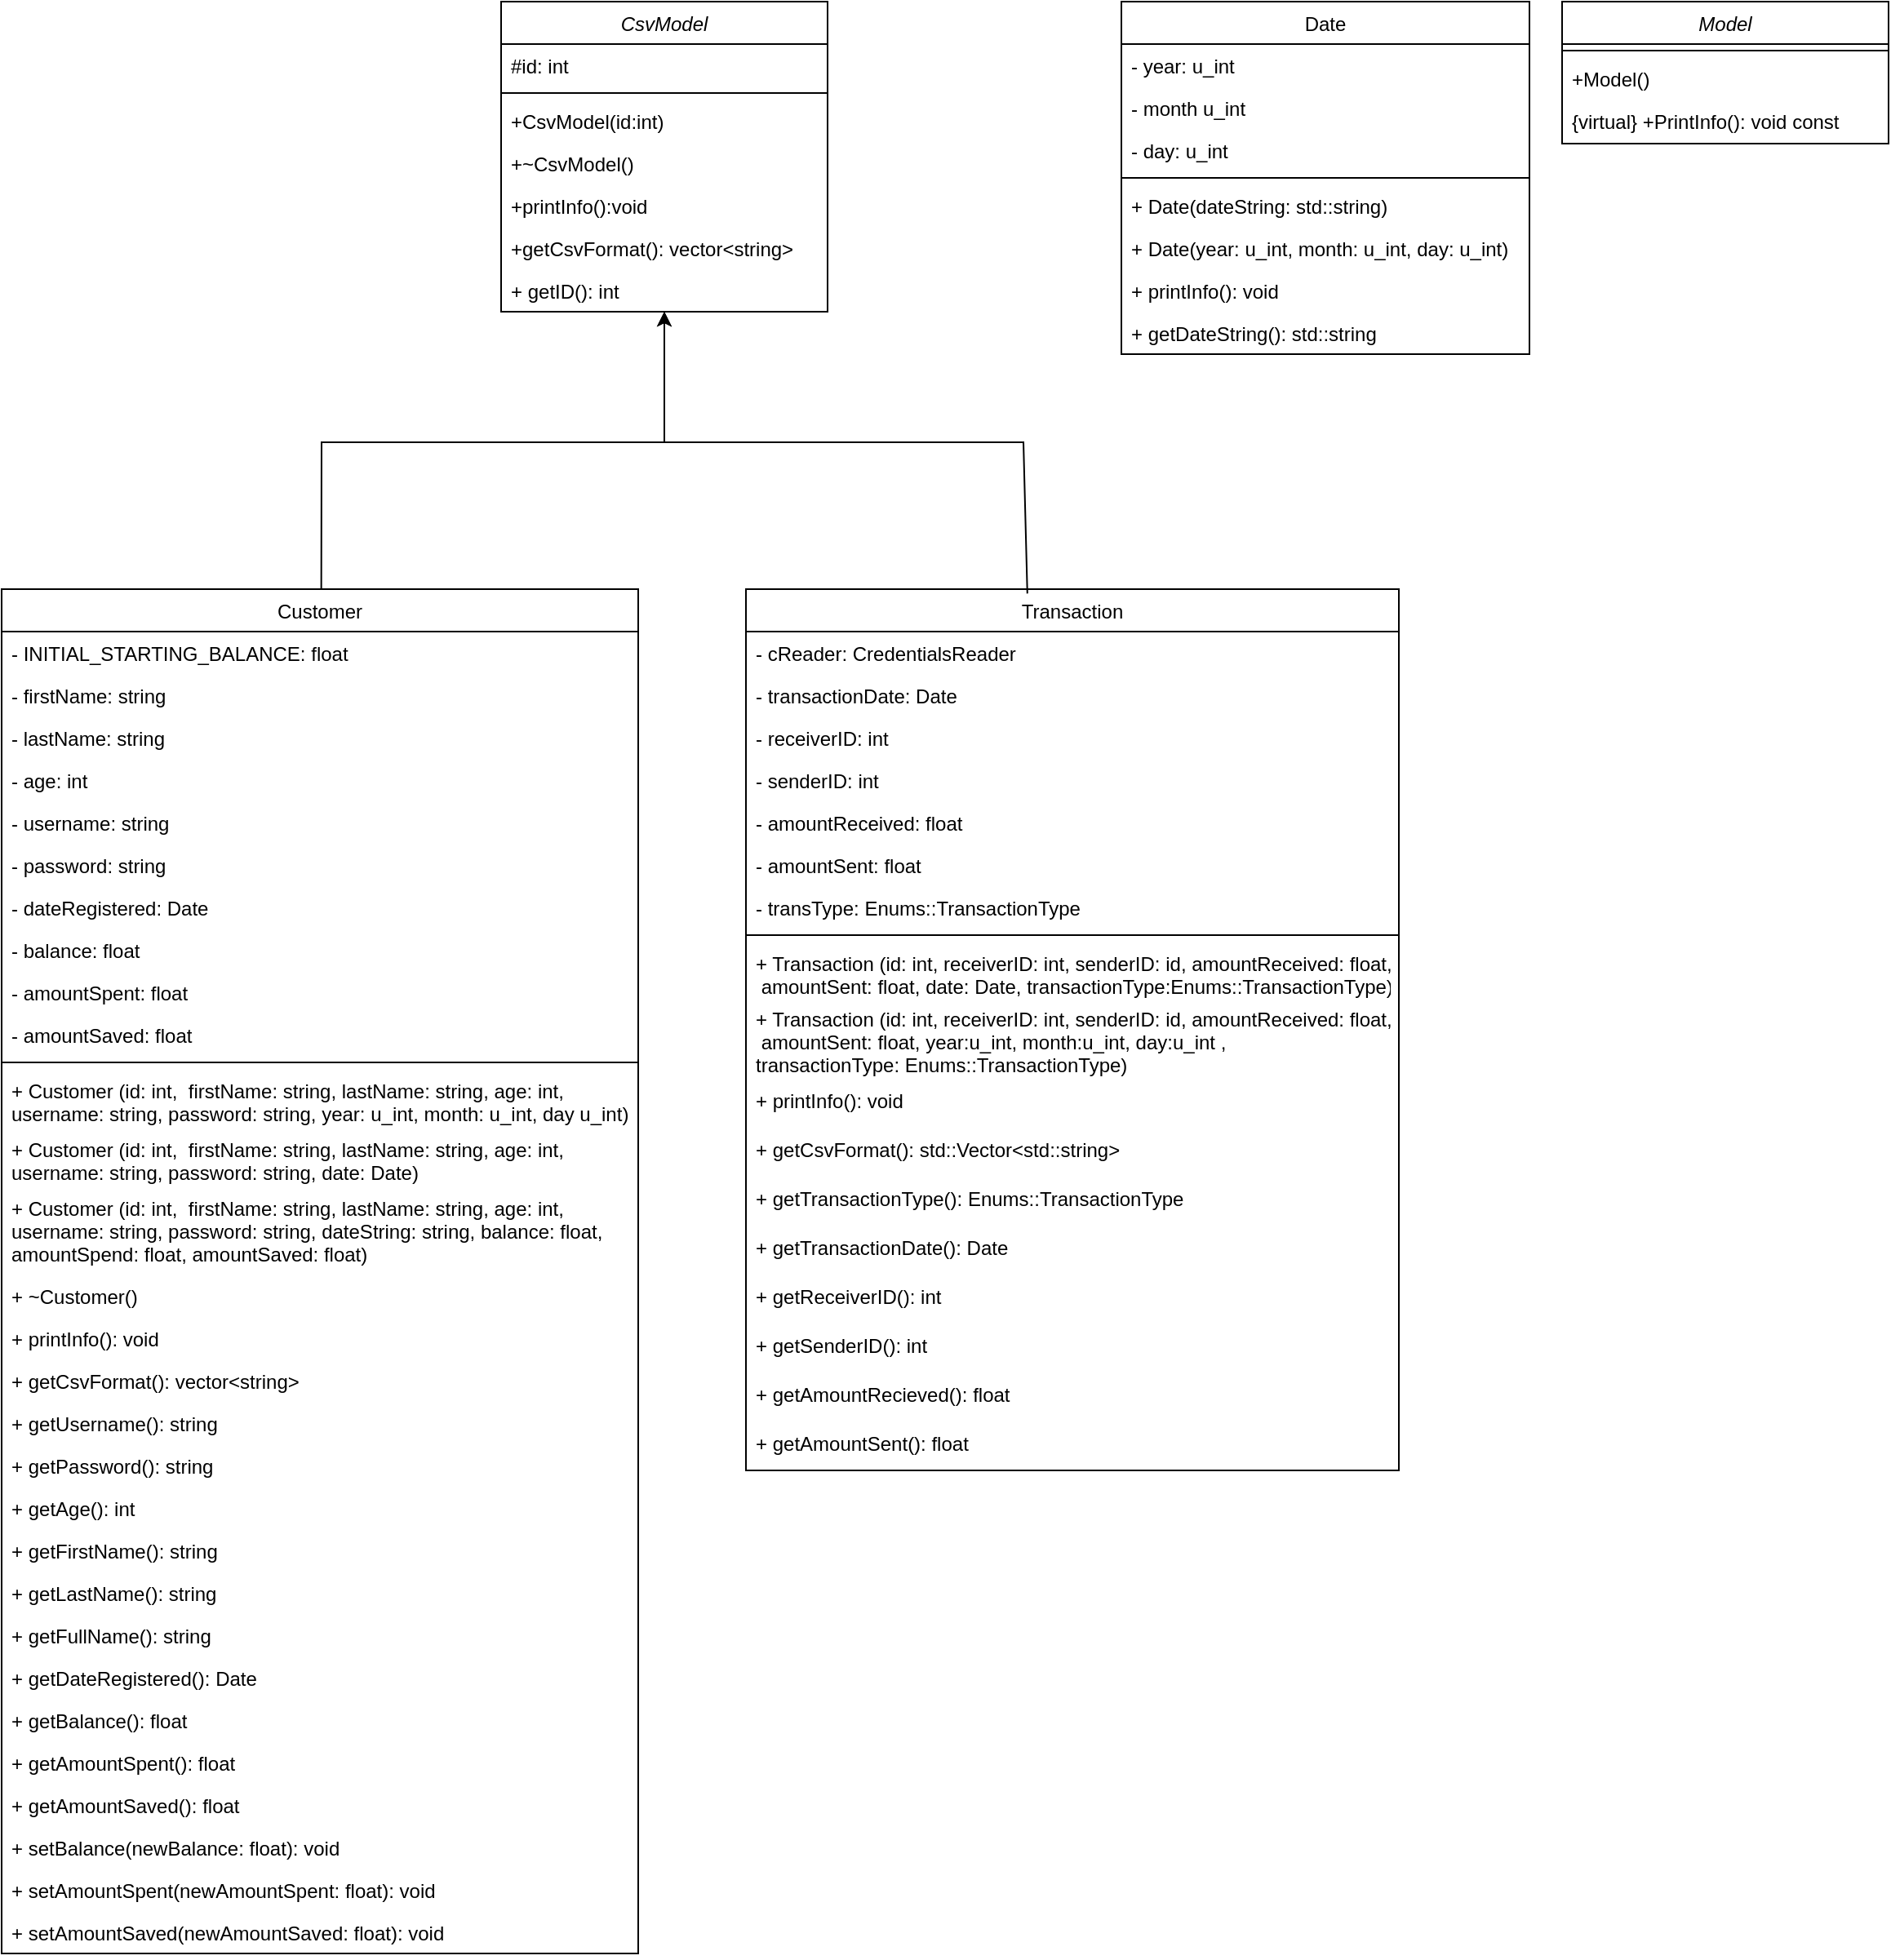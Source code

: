 <mxfile version="16.1.2" type="device" pages="5"><diagram id="C5RBs43oDa-KdzZeNtuy" name="model"><mxGraphModel dx="1422" dy="865" grid="1" gridSize="10" guides="1" tooltips="1" connect="1" arrows="1" fold="1" page="1" pageScale="1" pageWidth="827" pageHeight="1169" math="0" shadow="0"><root><mxCell id="WIyWlLk6GJQsqaUBKTNV-0"/><mxCell id="WIyWlLk6GJQsqaUBKTNV-1" parent="WIyWlLk6GJQsqaUBKTNV-0"/><mxCell id="zkfFHV4jXpPFQw0GAbJ--0" value="CsvModel" style="swimlane;fontStyle=2;align=center;verticalAlign=top;childLayout=stackLayout;horizontal=1;startSize=26;horizontalStack=0;resizeParent=1;resizeLast=0;collapsible=1;marginBottom=0;rounded=0;shadow=0;strokeWidth=1;" parent="WIyWlLk6GJQsqaUBKTNV-1" vertex="1"><mxGeometry x="330" y="10" width="200" height="190" as="geometry"><mxRectangle x="230" y="140" width="160" height="26" as="alternateBounds"/></mxGeometry></mxCell><mxCell id="zkfFHV4jXpPFQw0GAbJ--1" value="#id: int" style="text;align=left;verticalAlign=top;spacingLeft=4;spacingRight=4;overflow=hidden;rotatable=0;points=[[0,0.5],[1,0.5]];portConstraint=eastwest;" parent="zkfFHV4jXpPFQw0GAbJ--0" vertex="1"><mxGeometry y="26" width="200" height="26" as="geometry"/></mxCell><mxCell id="zkfFHV4jXpPFQw0GAbJ--4" value="" style="line;html=1;strokeWidth=1;align=left;verticalAlign=middle;spacingTop=-1;spacingLeft=3;spacingRight=3;rotatable=0;labelPosition=right;points=[];portConstraint=eastwest;" parent="zkfFHV4jXpPFQw0GAbJ--0" vertex="1"><mxGeometry y="52" width="200" height="8" as="geometry"/></mxCell><mxCell id="zkfFHV4jXpPFQw0GAbJ--2" value="+CsvModel(id:int)" style="text;align=left;verticalAlign=top;spacingLeft=4;spacingRight=4;overflow=hidden;rotatable=0;points=[[0,0.5],[1,0.5]];portConstraint=eastwest;rounded=0;shadow=0;html=0;" parent="zkfFHV4jXpPFQw0GAbJ--0" vertex="1"><mxGeometry y="60" width="200" height="26" as="geometry"/></mxCell><mxCell id="zkfFHV4jXpPFQw0GAbJ--3" value="+~CsvModel()" style="text;align=left;verticalAlign=top;spacingLeft=4;spacingRight=4;overflow=hidden;rotatable=0;points=[[0,0.5],[1,0.5]];portConstraint=eastwest;rounded=0;shadow=0;html=0;" parent="zkfFHV4jXpPFQw0GAbJ--0" vertex="1"><mxGeometry y="86" width="200" height="26" as="geometry"/></mxCell><mxCell id="AqM8jbsBj2WHvHDUB97_-3" value="+printInfo():void" style="text;align=left;verticalAlign=top;spacingLeft=4;spacingRight=4;overflow=hidden;rotatable=0;points=[[0,0.5],[1,0.5]];portConstraint=eastwest;rounded=0;shadow=0;html=0;" parent="zkfFHV4jXpPFQw0GAbJ--0" vertex="1"><mxGeometry y="112" width="200" height="26" as="geometry"/></mxCell><mxCell id="AqM8jbsBj2WHvHDUB97_-1" value="+getCsvFormat(): vector&lt;string&gt;" style="text;align=left;verticalAlign=top;spacingLeft=4;spacingRight=4;overflow=hidden;rotatable=0;points=[[0,0.5],[1,0.5]];portConstraint=eastwest;rounded=0;shadow=0;html=0;" parent="zkfFHV4jXpPFQw0GAbJ--0" vertex="1"><mxGeometry y="138" width="200" height="26" as="geometry"/></mxCell><mxCell id="AqM8jbsBj2WHvHDUB97_-2" value="+ getID(): int" style="text;align=left;verticalAlign=top;spacingLeft=4;spacingRight=4;overflow=hidden;rotatable=0;points=[[0,0.5],[1,0.5]];portConstraint=eastwest;rounded=0;shadow=0;html=0;" parent="zkfFHV4jXpPFQw0GAbJ--0" vertex="1"><mxGeometry y="164" width="200" height="26" as="geometry"/></mxCell><mxCell id="zkfFHV4jXpPFQw0GAbJ--6" value="Customer" style="swimlane;fontStyle=0;align=center;verticalAlign=top;childLayout=stackLayout;horizontal=1;startSize=26;horizontalStack=0;resizeParent=1;resizeLast=0;collapsible=1;marginBottom=0;rounded=0;shadow=0;strokeWidth=1;" parent="WIyWlLk6GJQsqaUBKTNV-1" vertex="1"><mxGeometry x="24" y="370" width="390" height="836" as="geometry"><mxRectangle x="130" y="380" width="160" height="26" as="alternateBounds"/></mxGeometry></mxCell><mxCell id="zkfFHV4jXpPFQw0GAbJ--7" value="- INITIAL_STARTING_BALANCE: float" style="text;align=left;verticalAlign=top;spacingLeft=4;spacingRight=4;overflow=hidden;rotatable=0;points=[[0,0.5],[1,0.5]];portConstraint=eastwest;" parent="zkfFHV4jXpPFQw0GAbJ--6" vertex="1"><mxGeometry y="26" width="390" height="26" as="geometry"/></mxCell><mxCell id="AqM8jbsBj2WHvHDUB97_-4" value="- firstName: string" style="text;align=left;verticalAlign=top;spacingLeft=4;spacingRight=4;overflow=hidden;rotatable=0;points=[[0,0.5],[1,0.5]];portConstraint=eastwest;rounded=0;shadow=0;html=0;" parent="zkfFHV4jXpPFQw0GAbJ--6" vertex="1"><mxGeometry y="52" width="390" height="26" as="geometry"/></mxCell><mxCell id="zkfFHV4jXpPFQw0GAbJ--8" value="- lastName: string" style="text;align=left;verticalAlign=top;spacingLeft=4;spacingRight=4;overflow=hidden;rotatable=0;points=[[0,0.5],[1,0.5]];portConstraint=eastwest;rounded=0;shadow=0;html=0;" parent="zkfFHV4jXpPFQw0GAbJ--6" vertex="1"><mxGeometry y="78" width="390" height="26" as="geometry"/></mxCell><mxCell id="AqM8jbsBj2WHvHDUB97_-5" value="- age: int" style="text;align=left;verticalAlign=top;spacingLeft=4;spacingRight=4;overflow=hidden;rotatable=0;points=[[0,0.5],[1,0.5]];portConstraint=eastwest;rounded=0;shadow=0;html=0;" parent="zkfFHV4jXpPFQw0GAbJ--6" vertex="1"><mxGeometry y="104" width="390" height="26" as="geometry"/></mxCell><mxCell id="AqM8jbsBj2WHvHDUB97_-6" value="- username: string" style="text;align=left;verticalAlign=top;spacingLeft=4;spacingRight=4;overflow=hidden;rotatable=0;points=[[0,0.5],[1,0.5]];portConstraint=eastwest;rounded=0;shadow=0;html=0;" parent="zkfFHV4jXpPFQw0GAbJ--6" vertex="1"><mxGeometry y="130" width="390" height="26" as="geometry"/></mxCell><mxCell id="AqM8jbsBj2WHvHDUB97_-7" value="- password: string" style="text;align=left;verticalAlign=top;spacingLeft=4;spacingRight=4;overflow=hidden;rotatable=0;points=[[0,0.5],[1,0.5]];portConstraint=eastwest;rounded=0;shadow=0;html=0;" parent="zkfFHV4jXpPFQw0GAbJ--6" vertex="1"><mxGeometry y="156" width="390" height="26" as="geometry"/></mxCell><mxCell id="AqM8jbsBj2WHvHDUB97_-8" value="- dateRegistered: Date" style="text;align=left;verticalAlign=top;spacingLeft=4;spacingRight=4;overflow=hidden;rotatable=0;points=[[0,0.5],[1,0.5]];portConstraint=eastwest;rounded=0;shadow=0;html=0;" parent="zkfFHV4jXpPFQw0GAbJ--6" vertex="1"><mxGeometry y="182" width="390" height="26" as="geometry"/></mxCell><mxCell id="AqM8jbsBj2WHvHDUB97_-9" value="- balance: float" style="text;align=left;verticalAlign=top;spacingLeft=4;spacingRight=4;overflow=hidden;rotatable=0;points=[[0,0.5],[1,0.5]];portConstraint=eastwest;rounded=0;shadow=0;html=0;" parent="zkfFHV4jXpPFQw0GAbJ--6" vertex="1"><mxGeometry y="208" width="390" height="26" as="geometry"/></mxCell><mxCell id="AqM8jbsBj2WHvHDUB97_-11" value="- amountSpent: float" style="text;align=left;verticalAlign=top;spacingLeft=4;spacingRight=4;overflow=hidden;rotatable=0;points=[[0,0.5],[1,0.5]];portConstraint=eastwest;rounded=0;shadow=0;html=0;" parent="zkfFHV4jXpPFQw0GAbJ--6" vertex="1"><mxGeometry y="234" width="390" height="26" as="geometry"/></mxCell><mxCell id="AqM8jbsBj2WHvHDUB97_-10" value="- amountSaved: float" style="text;align=left;verticalAlign=top;spacingLeft=4;spacingRight=4;overflow=hidden;rotatable=0;points=[[0,0.5],[1,0.5]];portConstraint=eastwest;rounded=0;shadow=0;html=0;" parent="zkfFHV4jXpPFQw0GAbJ--6" vertex="1"><mxGeometry y="260" width="390" height="26" as="geometry"/></mxCell><mxCell id="zkfFHV4jXpPFQw0GAbJ--9" value="" style="line;html=1;strokeWidth=1;align=left;verticalAlign=middle;spacingTop=-1;spacingLeft=3;spacingRight=3;rotatable=0;labelPosition=right;points=[];portConstraint=eastwest;" parent="zkfFHV4jXpPFQw0GAbJ--6" vertex="1"><mxGeometry y="286" width="390" height="8" as="geometry"/></mxCell><mxCell id="zkfFHV4jXpPFQw0GAbJ--10" value="+ Customer (id: int,  firstName: string, lastName: string, age: int, &#10;username: string, password: string, year: u_int, month: u_int, day u_int)" style="text;align=left;verticalAlign=top;spacingLeft=4;spacingRight=4;overflow=hidden;rotatable=0;points=[[0,0.5],[1,0.5]];portConstraint=eastwest;fontStyle=0" parent="zkfFHV4jXpPFQw0GAbJ--6" vertex="1"><mxGeometry y="294" width="390" height="36" as="geometry"/></mxCell><mxCell id="AqM8jbsBj2WHvHDUB97_-17" value="+ Customer (id: int,  firstName: string, lastName: string, age: int, &#10;username: string, password: string, date: Date)" style="text;align=left;verticalAlign=top;spacingLeft=4;spacingRight=4;overflow=hidden;rotatable=0;points=[[0,0.5],[1,0.5]];portConstraint=eastwest;fontStyle=0" parent="zkfFHV4jXpPFQw0GAbJ--6" vertex="1"><mxGeometry y="330" width="390" height="36" as="geometry"/></mxCell><mxCell id="AqM8jbsBj2WHvHDUB97_-18" value="+ Customer (id: int,  firstName: string, lastName: string, age: int, &#10;username: string, password: string, dateString: string, balance: float, &#10;amountSpend: float, amountSaved: float)" style="text;align=left;verticalAlign=top;spacingLeft=4;spacingRight=4;overflow=hidden;rotatable=0;points=[[0,0.5],[1,0.5]];portConstraint=eastwest;fontStyle=0" parent="zkfFHV4jXpPFQw0GAbJ--6" vertex="1"><mxGeometry y="366" width="390" height="54" as="geometry"/></mxCell><mxCell id="AqM8jbsBj2WHvHDUB97_-15" value="+ ~Customer()" style="text;align=left;verticalAlign=top;spacingLeft=4;spacingRight=4;overflow=hidden;rotatable=0;points=[[0,0.5],[1,0.5]];portConstraint=eastwest;fontStyle=0" parent="zkfFHV4jXpPFQw0GAbJ--6" vertex="1"><mxGeometry y="420" width="390" height="26" as="geometry"/></mxCell><mxCell id="AqM8jbsBj2WHvHDUB97_-19" value="+ printInfo(): void" style="text;align=left;verticalAlign=top;spacingLeft=4;spacingRight=4;overflow=hidden;rotatable=0;points=[[0,0.5],[1,0.5]];portConstraint=eastwest;fontStyle=0" parent="zkfFHV4jXpPFQw0GAbJ--6" vertex="1"><mxGeometry y="446" width="390" height="26" as="geometry"/></mxCell><mxCell id="AqM8jbsBj2WHvHDUB97_-20" value="+ getCsvFormat(): vector&lt;string&gt;" style="text;align=left;verticalAlign=top;spacingLeft=4;spacingRight=4;overflow=hidden;rotatable=0;points=[[0,0.5],[1,0.5]];portConstraint=eastwest;fontStyle=0" parent="zkfFHV4jXpPFQw0GAbJ--6" vertex="1"><mxGeometry y="472" width="390" height="26" as="geometry"/></mxCell><mxCell id="AqM8jbsBj2WHvHDUB97_-21" value="+ getUsername(): string" style="text;align=left;verticalAlign=top;spacingLeft=4;spacingRight=4;overflow=hidden;rotatable=0;points=[[0,0.5],[1,0.5]];portConstraint=eastwest;fontStyle=0" parent="zkfFHV4jXpPFQw0GAbJ--6" vertex="1"><mxGeometry y="498" width="390" height="26" as="geometry"/></mxCell><mxCell id="AqM8jbsBj2WHvHDUB97_-34" value="+ getPassword(): string" style="text;align=left;verticalAlign=top;spacingLeft=4;spacingRight=4;overflow=hidden;rotatable=0;points=[[0,0.5],[1,0.5]];portConstraint=eastwest;fontStyle=0" parent="zkfFHV4jXpPFQw0GAbJ--6" vertex="1"><mxGeometry y="524" width="390" height="26" as="geometry"/></mxCell><mxCell id="AqM8jbsBj2WHvHDUB97_-36" value="+ getAge(): int" style="text;align=left;verticalAlign=top;spacingLeft=4;spacingRight=4;overflow=hidden;rotatable=0;points=[[0,0.5],[1,0.5]];portConstraint=eastwest;fontStyle=0" parent="zkfFHV4jXpPFQw0GAbJ--6" vertex="1"><mxGeometry y="550" width="390" height="26" as="geometry"/></mxCell><mxCell id="AqM8jbsBj2WHvHDUB97_-35" value="+ getFirstName(): string" style="text;align=left;verticalAlign=top;spacingLeft=4;spacingRight=4;overflow=hidden;rotatable=0;points=[[0,0.5],[1,0.5]];portConstraint=eastwest;fontStyle=0" parent="zkfFHV4jXpPFQw0GAbJ--6" vertex="1"><mxGeometry y="576" width="390" height="26" as="geometry"/></mxCell><mxCell id="AqM8jbsBj2WHvHDUB97_-37" value="+ getLastName(): string" style="text;align=left;verticalAlign=top;spacingLeft=4;spacingRight=4;overflow=hidden;rotatable=0;points=[[0,0.5],[1,0.5]];portConstraint=eastwest;fontStyle=0" parent="zkfFHV4jXpPFQw0GAbJ--6" vertex="1"><mxGeometry y="602" width="390" height="26" as="geometry"/></mxCell><mxCell id="AqM8jbsBj2WHvHDUB97_-38" value="+ getFullName(): string" style="text;align=left;verticalAlign=top;spacingLeft=4;spacingRight=4;overflow=hidden;rotatable=0;points=[[0,0.5],[1,0.5]];portConstraint=eastwest;fontStyle=0" parent="zkfFHV4jXpPFQw0GAbJ--6" vertex="1"><mxGeometry y="628" width="390" height="26" as="geometry"/></mxCell><mxCell id="AqM8jbsBj2WHvHDUB97_-39" value="+ getDateRegistered(): Date" style="text;align=left;verticalAlign=top;spacingLeft=4;spacingRight=4;overflow=hidden;rotatable=0;points=[[0,0.5],[1,0.5]];portConstraint=eastwest;fontStyle=0" parent="zkfFHV4jXpPFQw0GAbJ--6" vertex="1"><mxGeometry y="654" width="390" height="26" as="geometry"/></mxCell><mxCell id="AqM8jbsBj2WHvHDUB97_-40" value="+ getBalance(): float" style="text;align=left;verticalAlign=top;spacingLeft=4;spacingRight=4;overflow=hidden;rotatable=0;points=[[0,0.5],[1,0.5]];portConstraint=eastwest;fontStyle=0" parent="zkfFHV4jXpPFQw0GAbJ--6" vertex="1"><mxGeometry y="680" width="390" height="26" as="geometry"/></mxCell><mxCell id="AqM8jbsBj2WHvHDUB97_-41" value="+ getAmountSpent(): float" style="text;align=left;verticalAlign=top;spacingLeft=4;spacingRight=4;overflow=hidden;rotatable=0;points=[[0,0.5],[1,0.5]];portConstraint=eastwest;fontStyle=0" parent="zkfFHV4jXpPFQw0GAbJ--6" vertex="1"><mxGeometry y="706" width="390" height="26" as="geometry"/></mxCell><mxCell id="AqM8jbsBj2WHvHDUB97_-42" value="+ getAmountSaved(): float" style="text;align=left;verticalAlign=top;spacingLeft=4;spacingRight=4;overflow=hidden;rotatable=0;points=[[0,0.5],[1,0.5]];portConstraint=eastwest;fontStyle=0" parent="zkfFHV4jXpPFQw0GAbJ--6" vertex="1"><mxGeometry y="732" width="390" height="26" as="geometry"/></mxCell><mxCell id="AqM8jbsBj2WHvHDUB97_-43" value="+ setBalance(newBalance: float): void" style="text;align=left;verticalAlign=top;spacingLeft=4;spacingRight=4;overflow=hidden;rotatable=0;points=[[0,0.5],[1,0.5]];portConstraint=eastwest;fontStyle=0" parent="zkfFHV4jXpPFQw0GAbJ--6" vertex="1"><mxGeometry y="758" width="390" height="26" as="geometry"/></mxCell><mxCell id="AqM8jbsBj2WHvHDUB97_-44" value="+ setAmountSpent(newAmountSpent: float): void" style="text;align=left;verticalAlign=top;spacingLeft=4;spacingRight=4;overflow=hidden;rotatable=0;points=[[0,0.5],[1,0.5]];portConstraint=eastwest;fontStyle=0" parent="zkfFHV4jXpPFQw0GAbJ--6" vertex="1"><mxGeometry y="784" width="390" height="26" as="geometry"/></mxCell><mxCell id="AqM8jbsBj2WHvHDUB97_-45" value="+ setAmountSaved(newAmountSaved: float): void" style="text;align=left;verticalAlign=top;spacingLeft=4;spacingRight=4;overflow=hidden;rotatable=0;points=[[0,0.5],[1,0.5]];portConstraint=eastwest;fontStyle=0" parent="zkfFHV4jXpPFQw0GAbJ--6" vertex="1"><mxGeometry y="810" width="390" height="26" as="geometry"/></mxCell><mxCell id="zkfFHV4jXpPFQw0GAbJ--13" value="Date" style="swimlane;fontStyle=0;align=center;verticalAlign=top;childLayout=stackLayout;horizontal=1;startSize=26;horizontalStack=0;resizeParent=1;resizeLast=0;collapsible=1;marginBottom=0;rounded=0;shadow=0;strokeWidth=1;" parent="WIyWlLk6GJQsqaUBKTNV-1" vertex="1"><mxGeometry x="710" y="10" width="250" height="216" as="geometry"><mxRectangle x="340" y="380" width="170" height="26" as="alternateBounds"/></mxGeometry></mxCell><mxCell id="zkfFHV4jXpPFQw0GAbJ--14" value="- year: u_int" style="text;align=left;verticalAlign=top;spacingLeft=4;spacingRight=4;overflow=hidden;rotatable=0;points=[[0,0.5],[1,0.5]];portConstraint=eastwest;" parent="zkfFHV4jXpPFQw0GAbJ--13" vertex="1"><mxGeometry y="26" width="250" height="26" as="geometry"/></mxCell><mxCell id="AqM8jbsBj2WHvHDUB97_-60" value="- month u_int" style="text;align=left;verticalAlign=top;spacingLeft=4;spacingRight=4;overflow=hidden;rotatable=0;points=[[0,0.5],[1,0.5]];portConstraint=eastwest;" parent="zkfFHV4jXpPFQw0GAbJ--13" vertex="1"><mxGeometry y="52" width="250" height="26" as="geometry"/></mxCell><mxCell id="AqM8jbsBj2WHvHDUB97_-65" value="- day: u_int" style="text;align=left;verticalAlign=top;spacingLeft=4;spacingRight=4;overflow=hidden;rotatable=0;points=[[0,0.5],[1,0.5]];portConstraint=eastwest;" parent="zkfFHV4jXpPFQw0GAbJ--13" vertex="1"><mxGeometry y="78" width="250" height="26" as="geometry"/></mxCell><mxCell id="zkfFHV4jXpPFQw0GAbJ--15" value="" style="line;html=1;strokeWidth=1;align=left;verticalAlign=middle;spacingTop=-1;spacingLeft=3;spacingRight=3;rotatable=0;labelPosition=right;points=[];portConstraint=eastwest;" parent="zkfFHV4jXpPFQw0GAbJ--13" vertex="1"><mxGeometry y="104" width="250" height="8" as="geometry"/></mxCell><mxCell id="AqM8jbsBj2WHvHDUB97_-66" value="+ Date(dateString: std::string)" style="text;align=left;verticalAlign=top;spacingLeft=4;spacingRight=4;overflow=hidden;rotatable=0;points=[[0,0.5],[1,0.5]];portConstraint=eastwest;" parent="zkfFHV4jXpPFQw0GAbJ--13" vertex="1"><mxGeometry y="112" width="250" height="26" as="geometry"/></mxCell><mxCell id="AqM8jbsBj2WHvHDUB97_-67" value="+ Date(year: u_int, month: u_int, day: u_int)" style="text;align=left;verticalAlign=top;spacingLeft=4;spacingRight=4;overflow=hidden;rotatable=0;points=[[0,0.5],[1,0.5]];portConstraint=eastwest;" parent="zkfFHV4jXpPFQw0GAbJ--13" vertex="1"><mxGeometry y="138" width="250" height="26" as="geometry"/></mxCell><mxCell id="AqM8jbsBj2WHvHDUB97_-68" value="+ printInfo(): void" style="text;align=left;verticalAlign=top;spacingLeft=4;spacingRight=4;overflow=hidden;rotatable=0;points=[[0,0.5],[1,0.5]];portConstraint=eastwest;" parent="zkfFHV4jXpPFQw0GAbJ--13" vertex="1"><mxGeometry y="164" width="250" height="26" as="geometry"/></mxCell><mxCell id="AqM8jbsBj2WHvHDUB97_-69" value="+ getDateString(): std::string" style="text;align=left;verticalAlign=top;spacingLeft=4;spacingRight=4;overflow=hidden;rotatable=0;points=[[0,0.5],[1,0.5]];portConstraint=eastwest;" parent="zkfFHV4jXpPFQw0GAbJ--13" vertex="1"><mxGeometry y="190" width="250" height="26" as="geometry"/></mxCell><mxCell id="zkfFHV4jXpPFQw0GAbJ--17" value="Transaction" style="swimlane;fontStyle=0;align=center;verticalAlign=top;childLayout=stackLayout;horizontal=1;startSize=26;horizontalStack=0;resizeParent=1;resizeLast=0;collapsible=1;marginBottom=0;rounded=0;shadow=0;strokeWidth=1;" parent="WIyWlLk6GJQsqaUBKTNV-1" vertex="1"><mxGeometry x="480" y="370" width="400" height="540" as="geometry"><mxRectangle x="550" y="140" width="160" height="26" as="alternateBounds"/></mxGeometry></mxCell><mxCell id="zkfFHV4jXpPFQw0GAbJ--18" value="- cReader: CredentialsReader" style="text;align=left;verticalAlign=top;spacingLeft=4;spacingRight=4;overflow=hidden;rotatable=0;points=[[0,0.5],[1,0.5]];portConstraint=eastwest;" parent="zkfFHV4jXpPFQw0GAbJ--17" vertex="1"><mxGeometry y="26" width="400" height="26" as="geometry"/></mxCell><mxCell id="zkfFHV4jXpPFQw0GAbJ--19" value="- transactionDate: Date" style="text;align=left;verticalAlign=top;spacingLeft=4;spacingRight=4;overflow=hidden;rotatable=0;points=[[0,0.5],[1,0.5]];portConstraint=eastwest;rounded=0;shadow=0;html=0;" parent="zkfFHV4jXpPFQw0GAbJ--17" vertex="1"><mxGeometry y="52" width="400" height="26" as="geometry"/></mxCell><mxCell id="zkfFHV4jXpPFQw0GAbJ--20" value="- receiverID: int" style="text;align=left;verticalAlign=top;spacingLeft=4;spacingRight=4;overflow=hidden;rotatable=0;points=[[0,0.5],[1,0.5]];portConstraint=eastwest;rounded=0;shadow=0;html=0;" parent="zkfFHV4jXpPFQw0GAbJ--17" vertex="1"><mxGeometry y="78" width="400" height="26" as="geometry"/></mxCell><mxCell id="zkfFHV4jXpPFQw0GAbJ--21" value="- senderID: int" style="text;align=left;verticalAlign=top;spacingLeft=4;spacingRight=4;overflow=hidden;rotatable=0;points=[[0,0.5],[1,0.5]];portConstraint=eastwest;rounded=0;shadow=0;html=0;" parent="zkfFHV4jXpPFQw0GAbJ--17" vertex="1"><mxGeometry y="104" width="400" height="26" as="geometry"/></mxCell><mxCell id="AqM8jbsBj2WHvHDUB97_-49" value="- amountReceived: float" style="text;align=left;verticalAlign=top;spacingLeft=4;spacingRight=4;overflow=hidden;rotatable=0;points=[[0,0.5],[1,0.5]];portConstraint=eastwest;rounded=0;shadow=0;html=0;" parent="zkfFHV4jXpPFQw0GAbJ--17" vertex="1"><mxGeometry y="130" width="400" height="26" as="geometry"/></mxCell><mxCell id="zkfFHV4jXpPFQw0GAbJ--22" value="- amountSent: float" style="text;align=left;verticalAlign=top;spacingLeft=4;spacingRight=4;overflow=hidden;rotatable=0;points=[[0,0.5],[1,0.5]];portConstraint=eastwest;rounded=0;shadow=0;html=0;" parent="zkfFHV4jXpPFQw0GAbJ--17" vertex="1"><mxGeometry y="156" width="400" height="26" as="geometry"/></mxCell><mxCell id="AqM8jbsBj2WHvHDUB97_-50" value="- transType: Enums::TransactionType&#10;" style="text;align=left;verticalAlign=top;spacingLeft=4;spacingRight=4;overflow=hidden;rotatable=0;points=[[0,0.5],[1,0.5]];portConstraint=eastwest;rounded=0;shadow=0;html=0;" parent="zkfFHV4jXpPFQw0GAbJ--17" vertex="1"><mxGeometry y="182" width="400" height="26" as="geometry"/></mxCell><mxCell id="zkfFHV4jXpPFQw0GAbJ--23" value="" style="line;html=1;strokeWidth=1;align=left;verticalAlign=middle;spacingTop=-1;spacingLeft=3;spacingRight=3;rotatable=0;labelPosition=right;points=[];portConstraint=eastwest;" parent="zkfFHV4jXpPFQw0GAbJ--17" vertex="1"><mxGeometry y="208" width="400" height="8" as="geometry"/></mxCell><mxCell id="zkfFHV4jXpPFQw0GAbJ--24" value="+ Transaction (id: int, receiverID: int, senderID: id, amountReceived: float,&#10; amountSent: float, date: Date, transactionType:Enums::TransactionType)" style="text;align=left;verticalAlign=top;spacingLeft=4;spacingRight=4;overflow=hidden;rotatable=0;points=[[0,0.5],[1,0.5]];portConstraint=eastwest;" parent="zkfFHV4jXpPFQw0GAbJ--17" vertex="1"><mxGeometry y="216" width="400" height="34" as="geometry"/></mxCell><mxCell id="zkfFHV4jXpPFQw0GAbJ--25" value="+ Transaction (id: int, receiverID: int, senderID: id, amountReceived: float,&#10; amountSent: float, year:u_int, month:u_int, day:u_int , &#10;transactionType: Enums::TransactionType)" style="text;align=left;verticalAlign=top;spacingLeft=4;spacingRight=4;overflow=hidden;rotatable=0;points=[[0,0.5],[1,0.5]];portConstraint=eastwest;" parent="zkfFHV4jXpPFQw0GAbJ--17" vertex="1"><mxGeometry y="250" width="400" height="50" as="geometry"/></mxCell><mxCell id="AqM8jbsBj2WHvHDUB97_-52" value="+ printInfo(): void" style="text;align=left;verticalAlign=top;spacingLeft=4;spacingRight=4;overflow=hidden;rotatable=0;points=[[0,0.5],[1,0.5]];portConstraint=eastwest;" parent="zkfFHV4jXpPFQw0GAbJ--17" vertex="1"><mxGeometry y="300" width="400" height="30" as="geometry"/></mxCell><mxCell id="AqM8jbsBj2WHvHDUB97_-53" value="+ getCsvFormat(): std::Vector&lt;std::string&gt;" style="text;align=left;verticalAlign=top;spacingLeft=4;spacingRight=4;overflow=hidden;rotatable=0;points=[[0,0.5],[1,0.5]];portConstraint=eastwest;" parent="zkfFHV4jXpPFQw0GAbJ--17" vertex="1"><mxGeometry y="330" width="400" height="30" as="geometry"/></mxCell><mxCell id="AqM8jbsBj2WHvHDUB97_-54" value="+ getTransactionType(): Enums::TransactionType" style="text;align=left;verticalAlign=top;spacingLeft=4;spacingRight=4;overflow=hidden;rotatable=0;points=[[0,0.5],[1,0.5]];portConstraint=eastwest;" parent="zkfFHV4jXpPFQw0GAbJ--17" vertex="1"><mxGeometry y="360" width="400" height="30" as="geometry"/></mxCell><mxCell id="AqM8jbsBj2WHvHDUB97_-55" value="+ getTransactionDate(): Date" style="text;align=left;verticalAlign=top;spacingLeft=4;spacingRight=4;overflow=hidden;rotatable=0;points=[[0,0.5],[1,0.5]];portConstraint=eastwest;" parent="zkfFHV4jXpPFQw0GAbJ--17" vertex="1"><mxGeometry y="390" width="400" height="30" as="geometry"/></mxCell><mxCell id="AqM8jbsBj2WHvHDUB97_-56" value="+ getReceiverID(): int" style="text;align=left;verticalAlign=top;spacingLeft=4;spacingRight=4;overflow=hidden;rotatable=0;points=[[0,0.5],[1,0.5]];portConstraint=eastwest;" parent="zkfFHV4jXpPFQw0GAbJ--17" vertex="1"><mxGeometry y="420" width="400" height="30" as="geometry"/></mxCell><mxCell id="AqM8jbsBj2WHvHDUB97_-57" value="+ getSenderID(): int" style="text;align=left;verticalAlign=top;spacingLeft=4;spacingRight=4;overflow=hidden;rotatable=0;points=[[0,0.5],[1,0.5]];portConstraint=eastwest;" parent="zkfFHV4jXpPFQw0GAbJ--17" vertex="1"><mxGeometry y="450" width="400" height="30" as="geometry"/></mxCell><mxCell id="AqM8jbsBj2WHvHDUB97_-59" value="+ getAmountRecieved(): float" style="text;align=left;verticalAlign=top;spacingLeft=4;spacingRight=4;overflow=hidden;rotatable=0;points=[[0,0.5],[1,0.5]];portConstraint=eastwest;" parent="zkfFHV4jXpPFQw0GAbJ--17" vertex="1"><mxGeometry y="480" width="400" height="30" as="geometry"/></mxCell><mxCell id="AqM8jbsBj2WHvHDUB97_-58" value="+ getAmountSent(): float" style="text;align=left;verticalAlign=top;spacingLeft=4;spacingRight=4;overflow=hidden;rotatable=0;points=[[0,0.5],[1,0.5]];portConstraint=eastwest;" parent="zkfFHV4jXpPFQw0GAbJ--17" vertex="1"><mxGeometry y="510" width="400" height="30" as="geometry"/></mxCell><mxCell id="AqM8jbsBj2WHvHDUB97_-47" value="" style="endArrow=classic;html=1;rounded=0;" parent="WIyWlLk6GJQsqaUBKTNV-1" source="zkfFHV4jXpPFQw0GAbJ--6" target="zkfFHV4jXpPFQw0GAbJ--0" edge="1"><mxGeometry width="50" height="50" relative="1" as="geometry"><mxPoint x="50" y="740" as="sourcePoint"/><mxPoint x="100" y="690" as="targetPoint"/><Array as="points"><mxPoint x="220" y="280"/><mxPoint x="430" y="280"/></Array></mxGeometry></mxCell><mxCell id="AqM8jbsBj2WHvHDUB97_-48" value="" style="endArrow=classic;html=1;rounded=0;exitX=0.431;exitY=0.005;exitDx=0;exitDy=0;exitPerimeter=0;" parent="WIyWlLk6GJQsqaUBKTNV-1" source="zkfFHV4jXpPFQw0GAbJ--17" target="zkfFHV4jXpPFQw0GAbJ--0" edge="1"><mxGeometry width="50" height="50" relative="1" as="geometry"><mxPoint x="710.003" y="370" as="sourcePoint"/><mxPoint x="920.18" y="200" as="targetPoint"/><Array as="points"><mxPoint x="650" y="280"/><mxPoint x="430" y="280"/></Array></mxGeometry></mxCell><mxCell id="1zLFCyW8IzkibkHc92KD-0" value="Model" style="swimlane;fontStyle=2;align=center;verticalAlign=top;childLayout=stackLayout;horizontal=1;startSize=26;horizontalStack=0;resizeParent=1;resizeLast=0;collapsible=1;marginBottom=0;rounded=0;shadow=0;strokeWidth=1;" parent="WIyWlLk6GJQsqaUBKTNV-1" vertex="1"><mxGeometry x="980" y="10" width="200" height="87" as="geometry"><mxRectangle x="230" y="140" width="160" height="26" as="alternateBounds"/></mxGeometry></mxCell><mxCell id="1zLFCyW8IzkibkHc92KD-2" value="" style="line;html=1;strokeWidth=1;align=left;verticalAlign=middle;spacingTop=-1;spacingLeft=3;spacingRight=3;rotatable=0;labelPosition=right;points=[];portConstraint=eastwest;" parent="1zLFCyW8IzkibkHc92KD-0" vertex="1"><mxGeometry y="26" width="200" height="8" as="geometry"/></mxCell><mxCell id="1zLFCyW8IzkibkHc92KD-3" value="+Model()" style="text;align=left;verticalAlign=top;spacingLeft=4;spacingRight=4;overflow=hidden;rotatable=0;points=[[0,0.5],[1,0.5]];portConstraint=eastwest;rounded=0;shadow=0;html=0;" parent="1zLFCyW8IzkibkHc92KD-0" vertex="1"><mxGeometry y="34" width="200" height="26" as="geometry"/></mxCell><mxCell id="1zLFCyW8IzkibkHc92KD-10" value="{virtual} +PrintInfo(): void const" style="text;align=left;verticalAlign=top;spacingLeft=4;spacingRight=4;overflow=hidden;rotatable=0;points=[[0,0.5],[1,0.5]];portConstraint=eastwest;rounded=0;shadow=0;html=0;" parent="1zLFCyW8IzkibkHc92KD-0" vertex="1"><mxGeometry y="60" width="200" height="26" as="geometry"/></mxCell></root></mxGraphModel></diagram><diagram id="pLoqx8dROG88qva308_6" name="view"><mxGraphModel dx="1422" dy="865" grid="1" gridSize="10" guides="1" tooltips="1" connect="1" arrows="1" fold="1" page="1" pageScale="1" pageWidth="850" pageHeight="1100" math="0" shadow="0"><root><mxCell id="0"/><mxCell id="1" parent="0"/><mxCell id="DaasLPTiy0UhGSGN-EMM-1" value="QWidget" style="swimlane;fontStyle=2;align=center;verticalAlign=top;childLayout=stackLayout;horizontal=1;startSize=26;horizontalStack=0;resizeParent=1;resizeLast=0;collapsible=1;marginBottom=0;rounded=0;shadow=0;strokeWidth=1;" parent="1" vertex="1"><mxGeometry x="290" y="30" width="290" height="100" as="geometry"><mxRectangle x="230" y="140" width="160" height="26" as="alternateBounds"/></mxGeometry></mxCell><mxCell id="DaasLPTiy0UhGSGN-EMM-2" value="" style="line;html=1;strokeWidth=1;align=left;verticalAlign=middle;spacingTop=-1;spacingLeft=3;spacingRight=3;rotatable=0;labelPosition=right;points=[];portConstraint=eastwest;" parent="DaasLPTiy0UhGSGN-EMM-1" vertex="1"><mxGeometry y="26" width="290" height="8" as="geometry"/></mxCell><mxCell id="DaasLPTiy0UhGSGN-EMM-17" value="Deposit" style="swimlane;fontStyle=2;align=center;verticalAlign=top;childLayout=stackLayout;horizontal=1;startSize=26;horizontalStack=0;resizeParent=1;resizeLast=0;collapsible=1;marginBottom=0;rounded=0;shadow=0;strokeWidth=1;" parent="1" vertex="1"><mxGeometry x="30" y="150" width="350" height="294" as="geometry"><mxRectangle x="230" y="140" width="160" height="26" as="alternateBounds"/></mxGeometry></mxCell><mxCell id="EFLukN7_cnNmgplaIIzh-2" value="-  *bankApp: bankingApp" style="text;align=left;verticalAlign=top;spacingLeft=4;spacingRight=4;overflow=hidden;rotatable=0;points=[[0,0.5],[1,0.5]];portConstraint=eastwest;fontStyle=0" parent="DaasLPTiy0UhGSGN-EMM-17" vertex="1"><mxGeometry y="26" width="350" height="26" as="geometry"/></mxCell><mxCell id="EFLukN7_cnNmgplaIIzh-4" value="-  *ui: Deposit" style="text;align=left;verticalAlign=top;spacingLeft=4;spacingRight=4;overflow=hidden;rotatable=0;points=[[0,0.5],[1,0.5]];portConstraint=eastwest;fontStyle=0" parent="DaasLPTiy0UhGSGN-EMM-17" vertex="1"><mxGeometry y="52" width="350" height="26" as="geometry"/></mxCell><mxCell id="EFLukN7_cnNmgplaIIzh-3" value="-  transcactHandler: TransactionHandler" style="text;align=left;verticalAlign=top;spacingLeft=4;spacingRight=4;overflow=hidden;rotatable=0;points=[[0,0.5],[1,0.5]];portConstraint=eastwest;fontStyle=0" parent="DaasLPTiy0UhGSGN-EMM-17" vertex="1"><mxGeometry y="78" width="350" height="26" as="geometry"/></mxCell><mxCell id="EFLukN7_cnNmgplaIIzh-1" value="-  msgBox: QMessageBox" style="text;align=left;verticalAlign=top;spacingLeft=4;spacingRight=4;overflow=hidden;rotatable=0;points=[[0,0.5],[1,0.5]];portConstraint=eastwest;fontStyle=0" parent="DaasLPTiy0UhGSGN-EMM-17" vertex="1"><mxGeometry y="104" width="350" height="26" as="geometry"/></mxCell><mxCell id="DaasLPTiy0UhGSGN-EMM-18" value="" style="line;html=1;strokeWidth=1;align=left;verticalAlign=middle;spacingTop=-1;spacingLeft=3;spacingRight=3;rotatable=0;labelPosition=right;points=[];portConstraint=eastwest;" parent="DaasLPTiy0UhGSGN-EMM-17" vertex="1"><mxGeometry y="130" width="350" height="8" as="geometry"/></mxCell><mxCell id="EFLukN7_cnNmgplaIIzh-10" value="+ Deposit(*bankApp: BankingApp, *parent = nullptr: QWidget)" style="text;align=left;verticalAlign=top;spacingLeft=4;spacingRight=4;overflow=hidden;rotatable=0;points=[[0,0.5],[1,0.5]];portConstraint=eastwest;fontStyle=0" parent="DaasLPTiy0UhGSGN-EMM-17" vertex="1"><mxGeometry y="138" width="350" height="26" as="geometry"/></mxCell><mxCell id="EFLukN7_cnNmgplaIIzh-8" value="+ ~Deposit()" style="text;align=left;verticalAlign=top;spacingLeft=4;spacingRight=4;overflow=hidden;rotatable=0;points=[[0,0.5],[1,0.5]];portConstraint=eastwest;fontStyle=0" parent="DaasLPTiy0UhGSGN-EMM-17" vertex="1"><mxGeometry y="164" width="350" height="26" as="geometry"/></mxCell><mxCell id="EFLukN7_cnNmgplaIIzh-9" value="+ updateScreenBalance(): void" style="text;align=left;verticalAlign=top;spacingLeft=4;spacingRight=4;overflow=hidden;rotatable=0;points=[[0,0.5],[1,0.5]];portConstraint=eastwest;fontStyle=0" parent="DaasLPTiy0UhGSGN-EMM-17" vertex="1"><mxGeometry y="190" width="350" height="26" as="geometry"/></mxCell><mxCell id="EFLukN7_cnNmgplaIIzh-7" value="+ menuClicked(): void" style="text;align=left;verticalAlign=top;spacingLeft=4;spacingRight=4;overflow=hidden;rotatable=0;points=[[0,0.5],[1,0.5]];portConstraint=eastwest;fontStyle=0" parent="DaasLPTiy0UhGSGN-EMM-17" vertex="1"><mxGeometry y="216" width="350" height="26" as="geometry"/></mxCell><mxCell id="EFLukN7_cnNmgplaIIzh-5" value="- on_back_clicked(): void" style="text;align=left;verticalAlign=top;spacingLeft=4;spacingRight=4;overflow=hidden;rotatable=0;points=[[0,0.5],[1,0.5]];portConstraint=eastwest;fontStyle=0" parent="DaasLPTiy0UhGSGN-EMM-17" vertex="1"><mxGeometry y="242" width="350" height="26" as="geometry"/></mxCell><mxCell id="EFLukN7_cnNmgplaIIzh-6" value="-  on_confirmDeposit_clicked(): void" style="text;align=left;verticalAlign=top;spacingLeft=4;spacingRight=4;overflow=hidden;rotatable=0;points=[[0,0.5],[1,0.5]];portConstraint=eastwest;fontStyle=0" parent="DaasLPTiy0UhGSGN-EMM-17" vertex="1"><mxGeometry y="268" width="350" height="26" as="geometry"/></mxCell><mxCell id="5AuyZMBLdlQrOVWoPOV3-1" value="History" style="swimlane;fontStyle=2;align=center;verticalAlign=top;childLayout=stackLayout;horizontal=1;startSize=26;horizontalStack=0;resizeParent=1;resizeLast=0;collapsible=1;marginBottom=0;rounded=0;shadow=0;strokeWidth=1;" parent="1" vertex="1"><mxGeometry x="410" y="160" width="350" height="320" as="geometry"><mxRectangle x="230" y="140" width="160" height="26" as="alternateBounds"/></mxGeometry></mxCell><mxCell id="5AuyZMBLdlQrOVWoPOV3-2" value="-  *bankApp: bankingApp" style="text;align=left;verticalAlign=top;spacingLeft=4;spacingRight=4;overflow=hidden;rotatable=0;points=[[0,0.5],[1,0.5]];portConstraint=eastwest;fontStyle=0" parent="5AuyZMBLdlQrOVWoPOV3-1" vertex="1"><mxGeometry y="26" width="350" height="26" as="geometry"/></mxCell><mxCell id="5AuyZMBLdlQrOVWoPOV3-3" value="-  *ui: History" style="text;align=left;verticalAlign=top;spacingLeft=4;spacingRight=4;overflow=hidden;rotatable=0;points=[[0,0.5],[1,0.5]];portConstraint=eastwest;fontStyle=0" parent="5AuyZMBLdlQrOVWoPOV3-1" vertex="1"><mxGeometry y="52" width="350" height="26" as="geometry"/></mxCell><mxCell id="5AuyZMBLdlQrOVWoPOV3-4" value="-  tHandler: TransactionReader" style="text;align=left;verticalAlign=top;spacingLeft=4;spacingRight=4;overflow=hidden;rotatable=0;points=[[0,0.5],[1,0.5]];portConstraint=eastwest;fontStyle=0" parent="5AuyZMBLdlQrOVWoPOV3-1" vertex="1"><mxGeometry y="78" width="350" height="26" as="geometry"/></mxCell><mxCell id="5AuyZMBLdlQrOVWoPOV3-14" value="-  cReader: CredentialsReader" style="text;align=left;verticalAlign=top;spacingLeft=4;spacingRight=4;overflow=hidden;rotatable=0;points=[[0,0.5],[1,0.5]];portConstraint=eastwest;fontStyle=0" parent="5AuyZMBLdlQrOVWoPOV3-1" vertex="1"><mxGeometry y="104" width="350" height="26" as="geometry"/></mxCell><mxCell id="5AuyZMBLdlQrOVWoPOV3-5" value="-  msgBox: QMessageBox" style="text;align=left;verticalAlign=top;spacingLeft=4;spacingRight=4;overflow=hidden;rotatable=0;points=[[0,0.5],[1,0.5]];portConstraint=eastwest;fontStyle=0" parent="5AuyZMBLdlQrOVWoPOV3-1" vertex="1"><mxGeometry y="130" width="350" height="26" as="geometry"/></mxCell><mxCell id="5AuyZMBLdlQrOVWoPOV3-6" value="" style="line;html=1;strokeWidth=1;align=left;verticalAlign=middle;spacingTop=-1;spacingLeft=3;spacingRight=3;rotatable=0;labelPosition=right;points=[];portConstraint=eastwest;" parent="5AuyZMBLdlQrOVWoPOV3-1" vertex="1"><mxGeometry y="156" width="350" height="8" as="geometry"/></mxCell><mxCell id="5AuyZMBLdlQrOVWoPOV3-7" value="+ History(*bankApp: BankingApp, *parent = nullptr: QWidget)" style="text;align=left;verticalAlign=top;spacingLeft=4;spacingRight=4;overflow=hidden;rotatable=0;points=[[0,0.5],[1,0.5]];portConstraint=eastwest;fontStyle=0" parent="5AuyZMBLdlQrOVWoPOV3-1" vertex="1"><mxGeometry y="164" width="350" height="26" as="geometry"/></mxCell><mxCell id="5AuyZMBLdlQrOVWoPOV3-8" value="+ ~History()" style="text;align=left;verticalAlign=top;spacingLeft=4;spacingRight=4;overflow=hidden;rotatable=0;points=[[0,0.5],[1,0.5]];portConstraint=eastwest;fontStyle=0" parent="5AuyZMBLdlQrOVWoPOV3-1" vertex="1"><mxGeometry y="190" width="350" height="26" as="geometry"/></mxCell><mxCell id="5AuyZMBLdlQrOVWoPOV3-9" value="+ updateScreenBalance(): void" style="text;align=left;verticalAlign=top;spacingLeft=4;spacingRight=4;overflow=hidden;rotatable=0;points=[[0,0.5],[1,0.5]];portConstraint=eastwest;fontStyle=0" parent="5AuyZMBLdlQrOVWoPOV3-1" vertex="1"><mxGeometry y="216" width="350" height="26" as="geometry"/></mxCell><mxCell id="5AuyZMBLdlQrOVWoPOV3-12" value="+ tableWidgetDisplay(): void" style="text;align=left;verticalAlign=top;spacingLeft=4;spacingRight=4;overflow=hidden;rotatable=0;points=[[0,0.5],[1,0.5]];portConstraint=eastwest;fontStyle=0" parent="5AuyZMBLdlQrOVWoPOV3-1" vertex="1"><mxGeometry y="242" width="350" height="26" as="geometry"/></mxCell><mxCell id="5AuyZMBLdlQrOVWoPOV3-10" value="+ menuClicked(): void" style="text;align=left;verticalAlign=top;spacingLeft=4;spacingRight=4;overflow=hidden;rotatable=0;points=[[0,0.5],[1,0.5]];portConstraint=eastwest;fontStyle=0" parent="5AuyZMBLdlQrOVWoPOV3-1" vertex="1"><mxGeometry y="268" width="350" height="26" as="geometry"/></mxCell><mxCell id="5AuyZMBLdlQrOVWoPOV3-11" value="- on_back_clicked(): void" style="text;align=left;verticalAlign=top;spacingLeft=4;spacingRight=4;overflow=hidden;rotatable=0;points=[[0,0.5],[1,0.5]];portConstraint=eastwest;fontStyle=0" parent="5AuyZMBLdlQrOVWoPOV3-1" vertex="1"><mxGeometry y="294" width="350" height="26" as="geometry"/></mxCell><mxCell id="5AuyZMBLdlQrOVWoPOV3-15" value="leaderboard" style="swimlane;fontStyle=2;align=center;verticalAlign=top;childLayout=stackLayout;horizontal=1;startSize=26;horizontalStack=0;resizeParent=1;resizeLast=0;collapsible=1;marginBottom=0;rounded=0;shadow=0;strokeWidth=1;" parent="1" vertex="1"><mxGeometry x="30" y="470" width="350" height="220" as="geometry"><mxRectangle x="230" y="140" width="160" height="26" as="alternateBounds"/></mxGeometry></mxCell><mxCell id="5AuyZMBLdlQrOVWoPOV3-16" value="-  *bankApp: bankingApp" style="text;align=left;verticalAlign=top;spacingLeft=4;spacingRight=4;overflow=hidden;rotatable=0;points=[[0,0.5],[1,0.5]];portConstraint=eastwest;fontStyle=0" parent="5AuyZMBLdlQrOVWoPOV3-15" vertex="1"><mxGeometry y="26" width="350" height="26" as="geometry"/></mxCell><mxCell id="5AuyZMBLdlQrOVWoPOV3-17" value="-  *ui: Leaderboard" style="text;align=left;verticalAlign=top;spacingLeft=4;spacingRight=4;overflow=hidden;rotatable=0;points=[[0,0.5],[1,0.5]];portConstraint=eastwest;fontStyle=0" parent="5AuyZMBLdlQrOVWoPOV3-15" vertex="1"><mxGeometry y="52" width="350" height="26" as="geometry"/></mxCell><mxCell id="5AuyZMBLdlQrOVWoPOV3-20" value="" style="line;html=1;strokeWidth=1;align=left;verticalAlign=middle;spacingTop=-1;spacingLeft=3;spacingRight=3;rotatable=0;labelPosition=right;points=[];portConstraint=eastwest;" parent="5AuyZMBLdlQrOVWoPOV3-15" vertex="1"><mxGeometry y="78" width="350" height="8" as="geometry"/></mxCell><mxCell id="5AuyZMBLdlQrOVWoPOV3-21" value="+ Leaderboard(*bankApp: BankingApp, *parent = nullptr: QWidget)" style="text;align=left;verticalAlign=top;spacingLeft=4;spacingRight=4;overflow=hidden;rotatable=0;points=[[0,0.5],[1,0.5]];portConstraint=eastwest;fontStyle=0" parent="5AuyZMBLdlQrOVWoPOV3-15" vertex="1"><mxGeometry y="86" width="350" height="26" as="geometry"/></mxCell><mxCell id="5AuyZMBLdlQrOVWoPOV3-22" value="+ ~Leaderboard()" style="text;align=left;verticalAlign=top;spacingLeft=4;spacingRight=4;overflow=hidden;rotatable=0;points=[[0,0.5],[1,0.5]];portConstraint=eastwest;fontStyle=0" parent="5AuyZMBLdlQrOVWoPOV3-15" vertex="1"><mxGeometry y="112" width="350" height="26" as="geometry"/></mxCell><mxCell id="5AuyZMBLdlQrOVWoPOV3-23" value="+ updateScreenBalance(): void" style="text;align=left;verticalAlign=top;spacingLeft=4;spacingRight=4;overflow=hidden;rotatable=0;points=[[0,0.5],[1,0.5]];portConstraint=eastwest;fontStyle=0" parent="5AuyZMBLdlQrOVWoPOV3-15" vertex="1"><mxGeometry y="138" width="350" height="26" as="geometry"/></mxCell><mxCell id="5AuyZMBLdlQrOVWoPOV3-24" value="+ menuClicked(): void" style="text;align=left;verticalAlign=top;spacingLeft=4;spacingRight=4;overflow=hidden;rotatable=0;points=[[0,0.5],[1,0.5]];portConstraint=eastwest;fontStyle=0" parent="5AuyZMBLdlQrOVWoPOV3-15" vertex="1"><mxGeometry y="164" width="350" height="26" as="geometry"/></mxCell><mxCell id="5AuyZMBLdlQrOVWoPOV3-25" value="- on_back_clicked(): void" style="text;align=left;verticalAlign=top;spacingLeft=4;spacingRight=4;overflow=hidden;rotatable=0;points=[[0,0.5],[1,0.5]];portConstraint=eastwest;fontStyle=0" parent="5AuyZMBLdlQrOVWoPOV3-15" vertex="1"><mxGeometry y="190" width="350" height="26" as="geometry"/></mxCell><mxCell id="5AuyZMBLdlQrOVWoPOV3-28" value="Login" style="swimlane;fontStyle=2;align=center;verticalAlign=top;childLayout=stackLayout;horizontal=1;startSize=26;horizontalStack=0;resizeParent=1;resizeLast=0;collapsible=1;marginBottom=0;rounded=0;shadow=0;strokeWidth=1;" parent="1" vertex="1"><mxGeometry x="410" y="510" width="350" height="294" as="geometry"><mxRectangle x="230" y="140" width="160" height="26" as="alternateBounds"/></mxGeometry></mxCell><mxCell id="5AuyZMBLdlQrOVWoPOV3-30" value="-  *ui: Login" style="text;align=left;verticalAlign=top;spacingLeft=4;spacingRight=4;overflow=hidden;rotatable=0;points=[[0,0.5],[1,0.5]];portConstraint=eastwest;fontStyle=0" parent="5AuyZMBLdlQrOVWoPOV3-28" vertex="1"><mxGeometry y="26" width="350" height="26" as="geometry"/></mxCell><mxCell id="5AuyZMBLdlQrOVWoPOV3-40" value="-  menu: Menu" style="text;align=left;verticalAlign=top;spacingLeft=4;spacingRight=4;overflow=hidden;rotatable=0;points=[[0,0.5],[1,0.5]];portConstraint=eastwest;fontStyle=0" parent="5AuyZMBLdlQrOVWoPOV3-28" vertex="1"><mxGeometry y="52" width="350" height="26" as="geometry"/></mxCell><mxCell id="5AuyZMBLdlQrOVWoPOV3-31" value="-  encrypt: Encrypter" style="text;align=left;verticalAlign=top;spacingLeft=4;spacingRight=4;overflow=hidden;rotatable=0;points=[[0,0.5],[1,0.5]];portConstraint=eastwest;fontStyle=0" parent="5AuyZMBLdlQrOVWoPOV3-28" vertex="1"><mxGeometry y="78" width="350" height="26" as="geometry"/></mxCell><mxCell id="5AuyZMBLdlQrOVWoPOV3-29" value="-  *bankApp: bankingApp" style="text;align=left;verticalAlign=top;spacingLeft=4;spacingRight=4;overflow=hidden;rotatable=0;points=[[0,0.5],[1,0.5]];portConstraint=eastwest;fontStyle=0" parent="5AuyZMBLdlQrOVWoPOV3-28" vertex="1"><mxGeometry y="104" width="350" height="26" as="geometry"/></mxCell><mxCell id="5AuyZMBLdlQrOVWoPOV3-33" value="" style="line;html=1;strokeWidth=1;align=left;verticalAlign=middle;spacingTop=-1;spacingLeft=3;spacingRight=3;rotatable=0;labelPosition=right;points=[];portConstraint=eastwest;" parent="5AuyZMBLdlQrOVWoPOV3-28" vertex="1"><mxGeometry y="130" width="350" height="8" as="geometry"/></mxCell><mxCell id="5AuyZMBLdlQrOVWoPOV3-34" value="+ Login(*bankApp: BankingApp, *parent = nullptr: QWidget)" style="text;align=left;verticalAlign=top;spacingLeft=4;spacingRight=4;overflow=hidden;rotatable=0;points=[[0,0.5],[1,0.5]];portConstraint=eastwest;fontStyle=0" parent="5AuyZMBLdlQrOVWoPOV3-28" vertex="1"><mxGeometry y="138" width="350" height="26" as="geometry"/></mxCell><mxCell id="5AuyZMBLdlQrOVWoPOV3-35" value="+ ~Login()" style="text;align=left;verticalAlign=top;spacingLeft=4;spacingRight=4;overflow=hidden;rotatable=0;points=[[0,0.5],[1,0.5]];portConstraint=eastwest;fontStyle=0" parent="5AuyZMBLdlQrOVWoPOV3-28" vertex="1"><mxGeometry y="164" width="350" height="26" as="geometry"/></mxCell><mxCell id="5AuyZMBLdlQrOVWoPOV3-36" value="+ *getUI(): Login" style="text;align=left;verticalAlign=top;spacingLeft=4;spacingRight=4;overflow=hidden;rotatable=0;points=[[0,0.5],[1,0.5]];portConstraint=eastwest;fontStyle=0" parent="5AuyZMBLdlQrOVWoPOV3-28" vertex="1"><mxGeometry y="190" width="350" height="26" as="geometry"/></mxCell><mxCell id="5AuyZMBLdlQrOVWoPOV3-39" value="-  on_loginButton_clicked(): void" style="text;align=left;verticalAlign=top;spacingLeft=4;spacingRight=4;overflow=hidden;rotatable=0;points=[[0,0.5],[1,0.5]];portConstraint=eastwest;fontStyle=0" parent="5AuyZMBLdlQrOVWoPOV3-28" vertex="1"><mxGeometry y="216" width="350" height="26" as="geometry"/></mxCell><mxCell id="5AuyZMBLdlQrOVWoPOV3-38" value="- on_back_clicked(): void" style="text;align=left;verticalAlign=top;spacingLeft=4;spacingRight=4;overflow=hidden;rotatable=0;points=[[0,0.5],[1,0.5]];portConstraint=eastwest;fontStyle=0" parent="5AuyZMBLdlQrOVWoPOV3-28" vertex="1"><mxGeometry y="242" width="350" height="26" as="geometry"/></mxCell><mxCell id="5AuyZMBLdlQrOVWoPOV3-37" value="+ menuClicked(): void" style="text;align=left;verticalAlign=top;spacingLeft=4;spacingRight=4;overflow=hidden;rotatable=0;points=[[0,0.5],[1,0.5]];portConstraint=eastwest;fontStyle=0" parent="5AuyZMBLdlQrOVWoPOV3-28" vertex="1"><mxGeometry y="268" width="350" height="26" as="geometry"/></mxCell><mxCell id="5AuyZMBLdlQrOVWoPOV3-41" value="Menu" style="swimlane;fontStyle=2;align=center;verticalAlign=top;childLayout=stackLayout;horizontal=1;startSize=26;horizontalStack=0;resizeParent=1;resizeLast=0;collapsible=1;marginBottom=0;rounded=0;shadow=0;strokeWidth=1;" parent="1" vertex="1"><mxGeometry x="30" y="710" width="350" height="450" as="geometry"><mxRectangle x="230" y="140" width="160" height="26" as="alternateBounds"/></mxGeometry></mxCell><mxCell id="5AuyZMBLdlQrOVWoPOV3-43" value="-  *ui: Menu" style="text;align=left;verticalAlign=top;spacingLeft=4;spacingRight=4;overflow=hidden;rotatable=0;points=[[0,0.5],[1,0.5]];portConstraint=eastwest;fontStyle=0" parent="5AuyZMBLdlQrOVWoPOV3-41" vertex="1"><mxGeometry y="26" width="350" height="26" as="geometry"/></mxCell><mxCell id="5AuyZMBLdlQrOVWoPOV3-42" value="-  *bankApp: bankingApp" style="text;align=left;verticalAlign=top;spacingLeft=4;spacingRight=4;overflow=hidden;rotatable=0;points=[[0,0.5],[1,0.5]];portConstraint=eastwest;fontStyle=0" parent="5AuyZMBLdlQrOVWoPOV3-41" vertex="1"><mxGeometry y="52" width="350" height="26" as="geometry"/></mxCell><mxCell id="5AuyZMBLdlQrOVWoPOV3-53" value="-  withdraw: WIthdraw" style="text;align=left;verticalAlign=top;spacingLeft=4;spacingRight=4;overflow=hidden;rotatable=0;points=[[0,0.5],[1,0.5]];portConstraint=eastwest;fontStyle=0" parent="5AuyZMBLdlQrOVWoPOV3-41" vertex="1"><mxGeometry y="78" width="350" height="26" as="geometry"/></mxCell><mxCell id="5AuyZMBLdlQrOVWoPOV3-54" value="-  deposit: Deposit" style="text;align=left;verticalAlign=top;spacingLeft=4;spacingRight=4;overflow=hidden;rotatable=0;points=[[0,0.5],[1,0.5]];portConstraint=eastwest;fontStyle=0" parent="5AuyZMBLdlQrOVWoPOV3-41" vertex="1"><mxGeometry y="104" width="350" height="26" as="geometry"/></mxCell><mxCell id="5AuyZMBLdlQrOVWoPOV3-55" value="-  transfer: Transfer" style="text;align=left;verticalAlign=top;spacingLeft=4;spacingRight=4;overflow=hidden;rotatable=0;points=[[0,0.5],[1,0.5]];portConstraint=eastwest;fontStyle=0" parent="5AuyZMBLdlQrOVWoPOV3-41" vertex="1"><mxGeometry y="130" width="350" height="26" as="geometry"/></mxCell><mxCell id="5AuyZMBLdlQrOVWoPOV3-44" value="-  history: History" style="text;align=left;verticalAlign=top;spacingLeft=4;spacingRight=4;overflow=hidden;rotatable=0;points=[[0,0.5],[1,0.5]];portConstraint=eastwest;fontStyle=0" parent="5AuyZMBLdlQrOVWoPOV3-41" vertex="1"><mxGeometry y="156" width="350" height="26" as="geometry"/></mxCell><mxCell id="5AuyZMBLdlQrOVWoPOV3-45" value="-  leaderBoard: Leaderboard" style="text;align=left;verticalAlign=top;spacingLeft=4;spacingRight=4;overflow=hidden;rotatable=0;points=[[0,0.5],[1,0.5]];portConstraint=eastwest;fontStyle=0" parent="5AuyZMBLdlQrOVWoPOV3-41" vertex="1"><mxGeometry y="182" width="350" height="26" as="geometry"/></mxCell><mxCell id="5AuyZMBLdlQrOVWoPOV3-46" value="" style="line;html=1;strokeWidth=1;align=left;verticalAlign=middle;spacingTop=-1;spacingLeft=3;spacingRight=3;rotatable=0;labelPosition=right;points=[];portConstraint=eastwest;" parent="5AuyZMBLdlQrOVWoPOV3-41" vertex="1"><mxGeometry y="208" width="350" height="8" as="geometry"/></mxCell><mxCell id="5AuyZMBLdlQrOVWoPOV3-47" value="+ Menu(*bankApp: BankingApp, *parent = nullptr: QWidget)" style="text;align=left;verticalAlign=top;spacingLeft=4;spacingRight=4;overflow=hidden;rotatable=0;points=[[0,0.5],[1,0.5]];portConstraint=eastwest;fontStyle=0" parent="5AuyZMBLdlQrOVWoPOV3-41" vertex="1"><mxGeometry y="216" width="350" height="26" as="geometry"/></mxCell><mxCell id="5AuyZMBLdlQrOVWoPOV3-48" value="+ ~Menu()" style="text;align=left;verticalAlign=top;spacingLeft=4;spacingRight=4;overflow=hidden;rotatable=0;points=[[0,0.5],[1,0.5]];portConstraint=eastwest;fontStyle=0" parent="5AuyZMBLdlQrOVWoPOV3-41" vertex="1"><mxGeometry y="242" width="350" height="26" as="geometry"/></mxCell><mxCell id="5AuyZMBLdlQrOVWoPOV3-49" value="+ updateScreenBalance(): void" style="text;align=left;verticalAlign=top;spacingLeft=4;spacingRight=4;overflow=hidden;rotatable=0;points=[[0,0.5],[1,0.5]];portConstraint=eastwest;fontStyle=0" parent="5AuyZMBLdlQrOVWoPOV3-41" vertex="1"><mxGeometry y="268" width="350" height="26" as="geometry"/></mxCell><mxCell id="5AuyZMBLdlQrOVWoPOV3-50" value="- on_withdraw_clicked(): void" style="text;align=left;verticalAlign=top;spacingLeft=4;spacingRight=4;overflow=hidden;rotatable=0;points=[[0,0.5],[1,0.5]];portConstraint=eastwest;fontStyle=0" parent="5AuyZMBLdlQrOVWoPOV3-41" vertex="1"><mxGeometry y="294" width="350" height="26" as="geometry"/></mxCell><mxCell id="5AuyZMBLdlQrOVWoPOV3-51" value="- on_deposit_clicked(): void" style="text;align=left;verticalAlign=top;spacingLeft=4;spacingRight=4;overflow=hidden;rotatable=0;points=[[0,0.5],[1,0.5]];portConstraint=eastwest;fontStyle=0" parent="5AuyZMBLdlQrOVWoPOV3-41" vertex="1"><mxGeometry y="320" width="350" height="26" as="geometry"/></mxCell><mxCell id="5AuyZMBLdlQrOVWoPOV3-52" value="-  on_transfer_clicked(): void" style="text;align=left;verticalAlign=top;spacingLeft=4;spacingRight=4;overflow=hidden;rotatable=0;points=[[0,0.5],[1,0.5]];portConstraint=eastwest;fontStyle=0" parent="5AuyZMBLdlQrOVWoPOV3-41" vertex="1"><mxGeometry y="346" width="350" height="26" as="geometry"/></mxCell><mxCell id="5AuyZMBLdlQrOVWoPOV3-56" value="-  on_transactions_clicked(): void" style="text;align=left;verticalAlign=top;spacingLeft=4;spacingRight=4;overflow=hidden;rotatable=0;points=[[0,0.5],[1,0.5]];portConstraint=eastwest;fontStyle=0" parent="5AuyZMBLdlQrOVWoPOV3-41" vertex="1"><mxGeometry y="372" width="350" height="26" as="geometry"/></mxCell><mxCell id="5AuyZMBLdlQrOVWoPOV3-57" value="-  moveMenu(): void" style="text;align=left;verticalAlign=top;spacingLeft=4;spacingRight=4;overflow=hidden;rotatable=0;points=[[0,0.5],[1,0.5]];portConstraint=eastwest;fontStyle=0" parent="5AuyZMBLdlQrOVWoPOV3-41" vertex="1"><mxGeometry y="398" width="350" height="26" as="geometry"/></mxCell><mxCell id="5AuyZMBLdlQrOVWoPOV3-58" value="-  on_leaderboard_clicked(): void" style="text;align=left;verticalAlign=top;spacingLeft=4;spacingRight=4;overflow=hidden;rotatable=0;points=[[0,0.5],[1,0.5]];portConstraint=eastwest;fontStyle=0" parent="5AuyZMBLdlQrOVWoPOV3-41" vertex="1"><mxGeometry y="424" width="350" height="26" as="geometry"/></mxCell><mxCell id="5AuyZMBLdlQrOVWoPOV3-59" value="RegisterAcc" style="swimlane;fontStyle=2;align=center;verticalAlign=top;childLayout=stackLayout;horizontal=1;startSize=26;horizontalStack=0;resizeParent=1;resizeLast=0;collapsible=1;marginBottom=0;rounded=0;shadow=0;strokeWidth=1;" parent="1" vertex="1"><mxGeometry x="410" y="830" width="350" height="242" as="geometry"><mxRectangle x="230" y="140" width="160" height="26" as="alternateBounds"/></mxGeometry></mxCell><mxCell id="5AuyZMBLdlQrOVWoPOV3-60" value="-  *bankApp: bankingApp" style="text;align=left;verticalAlign=top;spacingLeft=4;spacingRight=4;overflow=hidden;rotatable=0;points=[[0,0.5],[1,0.5]];portConstraint=eastwest;fontStyle=0" parent="5AuyZMBLdlQrOVWoPOV3-59" vertex="1"><mxGeometry y="26" width="350" height="26" as="geometry"/></mxCell><mxCell id="5AuyZMBLdlQrOVWoPOV3-61" value="-  *ui: RegisterAcc" style="text;align=left;verticalAlign=top;spacingLeft=4;spacingRight=4;overflow=hidden;rotatable=0;points=[[0,0.5],[1,0.5]];portConstraint=eastwest;fontStyle=0" parent="5AuyZMBLdlQrOVWoPOV3-59" vertex="1"><mxGeometry y="52" width="350" height="26" as="geometry"/></mxCell><mxCell id="5AuyZMBLdlQrOVWoPOV3-62" value="-  checkFlag: bool" style="text;align=left;verticalAlign=top;spacingLeft=4;spacingRight=4;overflow=hidden;rotatable=0;points=[[0,0.5],[1,0.5]];portConstraint=eastwest;fontStyle=0" parent="5AuyZMBLdlQrOVWoPOV3-59" vertex="1"><mxGeometry y="78" width="350" height="26" as="geometry"/></mxCell><mxCell id="5AuyZMBLdlQrOVWoPOV3-64" value="" style="line;html=1;strokeWidth=1;align=left;verticalAlign=middle;spacingTop=-1;spacingLeft=3;spacingRight=3;rotatable=0;labelPosition=right;points=[];portConstraint=eastwest;" parent="5AuyZMBLdlQrOVWoPOV3-59" vertex="1"><mxGeometry y="104" width="350" height="8" as="geometry"/></mxCell><mxCell id="5AuyZMBLdlQrOVWoPOV3-65" value="+ RegisterAcc(*bankApp: BankingApp, *parent = nullptr: QWidget)" style="text;align=left;verticalAlign=top;spacingLeft=4;spacingRight=4;overflow=hidden;rotatable=0;points=[[0,0.5],[1,0.5]];portConstraint=eastwest;fontStyle=0" parent="5AuyZMBLdlQrOVWoPOV3-59" vertex="1"><mxGeometry y="112" width="350" height="26" as="geometry"/></mxCell><mxCell id="5AuyZMBLdlQrOVWoPOV3-66" value="+ ~RegisterAcc()" style="text;align=left;verticalAlign=top;spacingLeft=4;spacingRight=4;overflow=hidden;rotatable=0;points=[[0,0.5],[1,0.5]];portConstraint=eastwest;fontStyle=0" parent="5AuyZMBLdlQrOVWoPOV3-59" vertex="1"><mxGeometry y="138" width="350" height="26" as="geometry"/></mxCell><mxCell id="5AuyZMBLdlQrOVWoPOV3-68" value="+ menuClicked(): void" style="text;align=left;verticalAlign=top;spacingLeft=4;spacingRight=4;overflow=hidden;rotatable=0;points=[[0,0.5],[1,0.5]];portConstraint=eastwest;fontStyle=0" parent="5AuyZMBLdlQrOVWoPOV3-59" vertex="1"><mxGeometry y="164" width="350" height="26" as="geometry"/></mxCell><mxCell id="5AuyZMBLdlQrOVWoPOV3-69" value="- on_back_clicked(): void" style="text;align=left;verticalAlign=top;spacingLeft=4;spacingRight=4;overflow=hidden;rotatable=0;points=[[0,0.5],[1,0.5]];portConstraint=eastwest;fontStyle=0" parent="5AuyZMBLdlQrOVWoPOV3-59" vertex="1"><mxGeometry y="190" width="350" height="26" as="geometry"/></mxCell><mxCell id="5AuyZMBLdlQrOVWoPOV3-70" value="-  on_pushButton_3_clicked(): void" style="text;align=left;verticalAlign=top;spacingLeft=4;spacingRight=4;overflow=hidden;rotatable=0;points=[[0,0.5],[1,0.5]];portConstraint=eastwest;fontStyle=0" parent="5AuyZMBLdlQrOVWoPOV3-59" vertex="1"><mxGeometry y="216" width="350" height="26" as="geometry"/></mxCell><mxCell id="5AuyZMBLdlQrOVWoPOV3-71" value="Title" style="swimlane;fontStyle=2;align=center;verticalAlign=top;childLayout=stackLayout;horizontal=1;startSize=26;horizontalStack=0;resizeParent=1;resizeLast=0;collapsible=1;marginBottom=0;rounded=0;shadow=0;strokeWidth=1;" parent="1" vertex="1"><mxGeometry x="30" y="1180" width="350" height="270" as="geometry"><mxRectangle x="230" y="140" width="160" height="26" as="alternateBounds"/></mxGeometry></mxCell><mxCell id="5AuyZMBLdlQrOVWoPOV3-72" value="-  *bankApp: bankingApp" style="text;align=left;verticalAlign=top;spacingLeft=4;spacingRight=4;overflow=hidden;rotatable=0;points=[[0,0.5],[1,0.5]];portConstraint=eastwest;fontStyle=0" parent="5AuyZMBLdlQrOVWoPOV3-71" vertex="1"><mxGeometry y="26" width="350" height="26" as="geometry"/></mxCell><mxCell id="5AuyZMBLdlQrOVWoPOV3-73" value="-  *ui: Title" style="text;align=left;verticalAlign=top;spacingLeft=4;spacingRight=4;overflow=hidden;rotatable=0;points=[[0,0.5],[1,0.5]];portConstraint=eastwest;fontStyle=0" parent="5AuyZMBLdlQrOVWoPOV3-71" vertex="1"><mxGeometry y="52" width="350" height="26" as="geometry"/></mxCell><mxCell id="5AuyZMBLdlQrOVWoPOV3-74" value="-  reg: RegisterAcc" style="text;align=left;verticalAlign=top;spacingLeft=4;spacingRight=4;overflow=hidden;rotatable=0;points=[[0,0.5],[1,0.5]];portConstraint=eastwest;fontStyle=0" parent="5AuyZMBLdlQrOVWoPOV3-71" vertex="1"><mxGeometry y="78" width="350" height="26" as="geometry"/></mxCell><mxCell id="5AuyZMBLdlQrOVWoPOV3-75" value="-  login: Login" style="text;align=left;verticalAlign=top;spacingLeft=4;spacingRight=4;overflow=hidden;rotatable=0;points=[[0,0.5],[1,0.5]];portConstraint=eastwest;fontStyle=0" parent="5AuyZMBLdlQrOVWoPOV3-71" vertex="1"><mxGeometry y="104" width="350" height="26" as="geometry"/></mxCell><mxCell id="5AuyZMBLdlQrOVWoPOV3-76" value="" style="line;html=1;strokeWidth=1;align=left;verticalAlign=middle;spacingTop=-1;spacingLeft=3;spacingRight=3;rotatable=0;labelPosition=right;points=[];portConstraint=eastwest;" parent="5AuyZMBLdlQrOVWoPOV3-71" vertex="1"><mxGeometry y="130" width="350" height="8" as="geometry"/></mxCell><mxCell id="5AuyZMBLdlQrOVWoPOV3-77" value="+ Title(*bankApp: BankingApp, *parent = nullptr: QWidget)" style="text;align=left;verticalAlign=top;spacingLeft=4;spacingRight=4;overflow=hidden;rotatable=0;points=[[0,0.5],[1,0.5]];portConstraint=eastwest;fontStyle=0" parent="5AuyZMBLdlQrOVWoPOV3-71" vertex="1"><mxGeometry y="138" width="350" height="26" as="geometry"/></mxCell><mxCell id="5AuyZMBLdlQrOVWoPOV3-78" value="+ ~Title()" style="text;align=left;verticalAlign=top;spacingLeft=4;spacingRight=4;overflow=hidden;rotatable=0;points=[[0,0.5],[1,0.5]];portConstraint=eastwest;fontStyle=0" parent="5AuyZMBLdlQrOVWoPOV3-71" vertex="1"><mxGeometry y="164" width="350" height="26" as="geometry"/></mxCell><mxCell id="5AuyZMBLdlQrOVWoPOV3-80" value="- on_createAcc_clicked(): void" style="text;align=left;verticalAlign=top;spacingLeft=4;spacingRight=4;overflow=hidden;rotatable=0;points=[[0,0.5],[1,0.5]];portConstraint=eastwest;fontStyle=0" parent="5AuyZMBLdlQrOVWoPOV3-71" vertex="1"><mxGeometry y="190" width="350" height="26" as="geometry"/></mxCell><mxCell id="5AuyZMBLdlQrOVWoPOV3-81" value="- on_login_clicked(): void" style="text;align=left;verticalAlign=top;spacingLeft=4;spacingRight=4;overflow=hidden;rotatable=0;points=[[0,0.5],[1,0.5]];portConstraint=eastwest;fontStyle=0" parent="5AuyZMBLdlQrOVWoPOV3-71" vertex="1"><mxGeometry y="216" width="350" height="26" as="geometry"/></mxCell><mxCell id="5AuyZMBLdlQrOVWoPOV3-82" value="-  moveMenu(): void" style="text;align=left;verticalAlign=top;spacingLeft=4;spacingRight=4;overflow=hidden;rotatable=0;points=[[0,0.5],[1,0.5]];portConstraint=eastwest;fontStyle=0" parent="5AuyZMBLdlQrOVWoPOV3-71" vertex="1"><mxGeometry y="242" width="350" height="26" as="geometry"/></mxCell><mxCell id="5AuyZMBLdlQrOVWoPOV3-83" value="Transfer" style="swimlane;fontStyle=2;align=center;verticalAlign=top;childLayout=stackLayout;horizontal=1;startSize=26;horizontalStack=0;resizeParent=1;resizeLast=0;collapsible=1;marginBottom=0;rounded=0;shadow=0;strokeWidth=1;" parent="1" vertex="1"><mxGeometry x="420" y="1100" width="350" height="320" as="geometry"><mxRectangle x="230" y="140" width="160" height="26" as="alternateBounds"/></mxGeometry></mxCell><mxCell id="5AuyZMBLdlQrOVWoPOV3-85" value="-  *ui: Transfer" style="text;align=left;verticalAlign=top;spacingLeft=4;spacingRight=4;overflow=hidden;rotatable=0;points=[[0,0.5],[1,0.5]];portConstraint=eastwest;fontStyle=0" parent="5AuyZMBLdlQrOVWoPOV3-83" vertex="1"><mxGeometry y="26" width="350" height="26" as="geometry"/></mxCell><mxCell id="5AuyZMBLdlQrOVWoPOV3-84" value="-  *bankApp: bankingApp" style="text;align=left;verticalAlign=top;spacingLeft=4;spacingRight=4;overflow=hidden;rotatable=0;points=[[0,0.5],[1,0.5]];portConstraint=eastwest;fontStyle=0" parent="5AuyZMBLdlQrOVWoPOV3-83" vertex="1"><mxGeometry y="52" width="350" height="26" as="geometry"/></mxCell><mxCell id="5AuyZMBLdlQrOVWoPOV3-87" value="-  msgBox: QMessageBox" style="text;align=left;verticalAlign=top;spacingLeft=4;spacingRight=4;overflow=hidden;rotatable=0;points=[[0,0.5],[1,0.5]];portConstraint=eastwest;fontStyle=0" parent="5AuyZMBLdlQrOVWoPOV3-83" vertex="1"><mxGeometry y="78" width="350" height="26" as="geometry"/></mxCell><mxCell id="5AuyZMBLdlQrOVWoPOV3-86" value="-  transcactHandler: TransactionHandler" style="text;align=left;verticalAlign=top;spacingLeft=4;spacingRight=4;overflow=hidden;rotatable=0;points=[[0,0.5],[1,0.5]];portConstraint=eastwest;fontStyle=0" parent="5AuyZMBLdlQrOVWoPOV3-83" vertex="1"><mxGeometry y="104" width="350" height="26" as="geometry"/></mxCell><mxCell id="5AuyZMBLdlQrOVWoPOV3-95" value="-  cReader: CredentialsReader" style="text;align=left;verticalAlign=top;spacingLeft=4;spacingRight=4;overflow=hidden;rotatable=0;points=[[0,0.5],[1,0.5]];portConstraint=eastwest;fontStyle=0" parent="5AuyZMBLdlQrOVWoPOV3-83" vertex="1"><mxGeometry y="130" width="350" height="26" as="geometry"/></mxCell><mxCell id="5AuyZMBLdlQrOVWoPOV3-88" value="" style="line;html=1;strokeWidth=1;align=left;verticalAlign=middle;spacingTop=-1;spacingLeft=3;spacingRight=3;rotatable=0;labelPosition=right;points=[];portConstraint=eastwest;" parent="5AuyZMBLdlQrOVWoPOV3-83" vertex="1"><mxGeometry y="156" width="350" height="8" as="geometry"/></mxCell><mxCell id="5AuyZMBLdlQrOVWoPOV3-89" value="+ Transfer(*bankApp: BankingApp, *parent = nullptr: QWidget)" style="text;align=left;verticalAlign=top;spacingLeft=4;spacingRight=4;overflow=hidden;rotatable=0;points=[[0,0.5],[1,0.5]];portConstraint=eastwest;fontStyle=0" parent="5AuyZMBLdlQrOVWoPOV3-83" vertex="1"><mxGeometry y="164" width="350" height="26" as="geometry"/></mxCell><mxCell id="5AuyZMBLdlQrOVWoPOV3-90" value="+ ~Transfer()" style="text;align=left;verticalAlign=top;spacingLeft=4;spacingRight=4;overflow=hidden;rotatable=0;points=[[0,0.5],[1,0.5]];portConstraint=eastwest;fontStyle=0" parent="5AuyZMBLdlQrOVWoPOV3-83" vertex="1"><mxGeometry y="190" width="350" height="26" as="geometry"/></mxCell><mxCell id="5AuyZMBLdlQrOVWoPOV3-91" value="+ updateScreenBalance(): void" style="text;align=left;verticalAlign=top;spacingLeft=4;spacingRight=4;overflow=hidden;rotatable=0;points=[[0,0.5],[1,0.5]];portConstraint=eastwest;fontStyle=0" parent="5AuyZMBLdlQrOVWoPOV3-83" vertex="1"><mxGeometry y="216" width="350" height="26" as="geometry"/></mxCell><mxCell id="5AuyZMBLdlQrOVWoPOV3-96" value="+ menuClicked(): void" style="text;align=left;verticalAlign=top;spacingLeft=4;spacingRight=4;overflow=hidden;rotatable=0;points=[[0,0.5],[1,0.5]];portConstraint=eastwest;fontStyle=0" parent="5AuyZMBLdlQrOVWoPOV3-83" vertex="1"><mxGeometry y="242" width="350" height="26" as="geometry"/></mxCell><mxCell id="5AuyZMBLdlQrOVWoPOV3-93" value="- on_back_clicked(): void" style="text;align=left;verticalAlign=top;spacingLeft=4;spacingRight=4;overflow=hidden;rotatable=0;points=[[0,0.5],[1,0.5]];portConstraint=eastwest;fontStyle=0" parent="5AuyZMBLdlQrOVWoPOV3-83" vertex="1"><mxGeometry y="268" width="350" height="26" as="geometry"/></mxCell><mxCell id="5AuyZMBLdlQrOVWoPOV3-94" value="- on_cfmTransfer_clicked(): void" style="text;align=left;verticalAlign=top;spacingLeft=4;spacingRight=4;overflow=hidden;rotatable=0;points=[[0,0.5],[1,0.5]];portConstraint=eastwest;fontStyle=0" parent="5AuyZMBLdlQrOVWoPOV3-83" vertex="1"><mxGeometry y="294" width="350" height="26" as="geometry"/></mxCell><mxCell id="5AuyZMBLdlQrOVWoPOV3-97" value="Withdraw" style="swimlane;fontStyle=2;align=center;verticalAlign=top;childLayout=stackLayout;horizontal=1;startSize=26;horizontalStack=0;resizeParent=1;resizeLast=0;collapsible=1;marginBottom=0;rounded=0;shadow=0;strokeWidth=1;" parent="1" vertex="1"><mxGeometry x="30" y="1480" width="350" height="320" as="geometry"><mxRectangle x="230" y="140" width="160" height="26" as="alternateBounds"/></mxGeometry></mxCell><mxCell id="5AuyZMBLdlQrOVWoPOV3-98" value="-  *ui: Withdraw" style="text;align=left;verticalAlign=top;spacingLeft=4;spacingRight=4;overflow=hidden;rotatable=0;points=[[0,0.5],[1,0.5]];portConstraint=eastwest;fontStyle=0" parent="5AuyZMBLdlQrOVWoPOV3-97" vertex="1"><mxGeometry y="26" width="350" height="26" as="geometry"/></mxCell><mxCell id="5AuyZMBLdlQrOVWoPOV3-99" value="-  *bankApp: bankingApp" style="text;align=left;verticalAlign=top;spacingLeft=4;spacingRight=4;overflow=hidden;rotatable=0;points=[[0,0.5],[1,0.5]];portConstraint=eastwest;fontStyle=0" parent="5AuyZMBLdlQrOVWoPOV3-97" vertex="1"><mxGeometry y="52" width="350" height="26" as="geometry"/></mxCell><mxCell id="5AuyZMBLdlQrOVWoPOV3-101" value="-  transcactHandler: TransactionHandler" style="text;align=left;verticalAlign=top;spacingLeft=4;spacingRight=4;overflow=hidden;rotatable=0;points=[[0,0.5],[1,0.5]];portConstraint=eastwest;fontStyle=0" parent="5AuyZMBLdlQrOVWoPOV3-97" vertex="1"><mxGeometry y="78" width="350" height="26" as="geometry"/></mxCell><mxCell id="5AuyZMBLdlQrOVWoPOV3-100" value="-  msgBox: QMessageBox" style="text;align=left;verticalAlign=top;spacingLeft=4;spacingRight=4;overflow=hidden;rotatable=0;points=[[0,0.5],[1,0.5]];portConstraint=eastwest;fontStyle=0" parent="5AuyZMBLdlQrOVWoPOV3-97" vertex="1"><mxGeometry y="104" width="350" height="26" as="geometry"/></mxCell><mxCell id="5AuyZMBLdlQrOVWoPOV3-103" value="" style="line;html=1;strokeWidth=1;align=left;verticalAlign=middle;spacingTop=-1;spacingLeft=3;spacingRight=3;rotatable=0;labelPosition=right;points=[];portConstraint=eastwest;" parent="5AuyZMBLdlQrOVWoPOV3-97" vertex="1"><mxGeometry y="130" width="350" height="8" as="geometry"/></mxCell><mxCell id="5AuyZMBLdlQrOVWoPOV3-104" value="+ Withdraw(*bankApp: BankingApp, *parent = nullptr: QWidget)" style="text;align=left;verticalAlign=top;spacingLeft=4;spacingRight=4;overflow=hidden;rotatable=0;points=[[0,0.5],[1,0.5]];portConstraint=eastwest;fontStyle=0" parent="5AuyZMBLdlQrOVWoPOV3-97" vertex="1"><mxGeometry y="138" width="350" height="26" as="geometry"/></mxCell><mxCell id="5AuyZMBLdlQrOVWoPOV3-105" value="+ ~Withdraw()" style="text;align=left;verticalAlign=top;spacingLeft=4;spacingRight=4;overflow=hidden;rotatable=0;points=[[0,0.5],[1,0.5]];portConstraint=eastwest;fontStyle=0" parent="5AuyZMBLdlQrOVWoPOV3-97" vertex="1"><mxGeometry y="164" width="350" height="26" as="geometry"/></mxCell><mxCell id="5AuyZMBLdlQrOVWoPOV3-106" value="+ updateScreenBalance(): void" style="text;align=left;verticalAlign=top;spacingLeft=4;spacingRight=4;overflow=hidden;rotatable=0;points=[[0,0.5],[1,0.5]];portConstraint=eastwest;fontStyle=0" parent="5AuyZMBLdlQrOVWoPOV3-97" vertex="1"><mxGeometry y="190" width="350" height="26" as="geometry"/></mxCell><mxCell id="5AuyZMBLdlQrOVWoPOV3-107" value="+ menuClicked(): void" style="text;align=left;verticalAlign=top;spacingLeft=4;spacingRight=4;overflow=hidden;rotatable=0;points=[[0,0.5],[1,0.5]];portConstraint=eastwest;fontStyle=0" parent="5AuyZMBLdlQrOVWoPOV3-97" vertex="1"><mxGeometry y="216" width="350" height="26" as="geometry"/></mxCell><mxCell id="5AuyZMBLdlQrOVWoPOV3-108" value="- on_back_clicked(): void" style="text;align=left;verticalAlign=top;spacingLeft=4;spacingRight=4;overflow=hidden;rotatable=0;points=[[0,0.5],[1,0.5]];portConstraint=eastwest;fontStyle=0" parent="5AuyZMBLdlQrOVWoPOV3-97" vertex="1"><mxGeometry y="242" width="350" height="26" as="geometry"/></mxCell><mxCell id="5AuyZMBLdlQrOVWoPOV3-109" value="- on_cfmWithdraw_clicked(): void" style="text;align=left;verticalAlign=top;spacingLeft=4;spacingRight=4;overflow=hidden;rotatable=0;points=[[0,0.5],[1,0.5]];portConstraint=eastwest;fontStyle=0" parent="5AuyZMBLdlQrOVWoPOV3-97" vertex="1"><mxGeometry y="268" width="350" height="26" as="geometry"/></mxCell></root></mxGraphModel></diagram><diagram id="LaBM3yS8cWxp5hH22mVj" name="controller"><mxGraphModel dx="2272" dy="865" grid="1" gridSize="10" guides="1" tooltips="1" connect="1" arrows="1" fold="1" page="1" pageScale="1" pageWidth="850" pageHeight="1100" math="0" shadow="0"><root><mxCell id="0"/><mxCell id="1" parent="0"/><mxCell id="lJcF3Ytg3NVUVIYE89YK-1" value="CredentialsReader" style="swimlane;fontStyle=2;align=center;verticalAlign=top;childLayout=stackLayout;horizontal=1;startSize=26;horizontalStack=0;resizeParent=1;resizeLast=0;collapsible=1;marginBottom=0;rounded=0;shadow=0;strokeWidth=1;" parent="1" vertex="1"><mxGeometry x="290" y="94" width="390" height="324" as="geometry"><mxRectangle x="230" y="140" width="160" height="26" as="alternateBounds"/></mxGeometry></mxCell><mxCell id="lJcF3Ytg3NVUVIYE89YK-2" value="-DEFAULT_FILE_LOCATION: string const" style="text;align=left;verticalAlign=top;spacingLeft=4;spacingRight=4;overflow=hidden;rotatable=0;points=[[0,0.5],[1,0.5]];portConstraint=eastwest;fontStyle=4" parent="lJcF3Ytg3NVUVIYE89YK-1" vertex="1"><mxGeometry y="26" width="390" height="26" as="geometry"/></mxCell><mxCell id="JP66SU-0KXz0aZ-JKt19-50" value="&lt;font face=&quot;helvetica&quot;&gt;-fileLocation: string&lt;/font&gt;" style="text;whiteSpace=wrap;html=1;" parent="lJcF3Ytg3NVUVIYE89YK-1" vertex="1"><mxGeometry y="52" width="390" height="30" as="geometry"/></mxCell><mxCell id="lJcF3Ytg3NVUVIYE89YK-3" value="" style="line;html=1;strokeWidth=1;align=left;verticalAlign=middle;spacingTop=-1;spacingLeft=3;spacingRight=3;rotatable=0;labelPosition=right;points=[];portConstraint=eastwest;" parent="lJcF3Ytg3NVUVIYE89YK-1" vertex="1"><mxGeometry y="82" width="390" height="8" as="geometry"/></mxCell><mxCell id="lJcF3Ytg3NVUVIYE89YK-4" value="+ CredentialsReader()" style="text;align=left;verticalAlign=top;spacingLeft=4;spacingRight=4;overflow=hidden;rotatable=0;points=[[0,0.5],[1,0.5]];portConstraint=eastwest;rounded=0;shadow=0;html=0;" parent="lJcF3Ytg3NVUVIYE89YK-1" vertex="1"><mxGeometry y="90" width="390" height="26" as="geometry"/></mxCell><mxCell id="JP66SU-0KXz0aZ-JKt19-51" value="+ CredentialsReader(fileLocation: string)" style="text;align=left;verticalAlign=top;spacingLeft=4;spacingRight=4;overflow=hidden;rotatable=0;points=[[0,0.5],[1,0.5]];portConstraint=eastwest;rounded=0;shadow=0;html=0;" parent="lJcF3Ytg3NVUVIYE89YK-1" vertex="1"><mxGeometry y="116" width="390" height="26" as="geometry"/></mxCell><mxCell id="JP66SU-0KXz0aZ-JKt19-55" value="+ printHello(): void" style="text;align=left;verticalAlign=top;spacingLeft=4;spacingRight=4;overflow=hidden;rotatable=0;points=[[0,0.5],[1,0.5]];portConstraint=eastwest;rounded=0;shadow=0;html=0;" parent="lJcF3Ytg3NVUVIYE89YK-1" vertex="1"><mxGeometry y="142" width="390" height="26" as="geometry"/></mxCell><mxCell id="JP66SU-0KXz0aZ-JKt19-56" value="+ getNextID(): int" style="text;align=left;verticalAlign=top;spacingLeft=4;spacingRight=4;overflow=hidden;rotatable=0;points=[[0,0.5],[1,0.5]];portConstraint=eastwest;rounded=0;shadow=0;html=0;" parent="lJcF3Ytg3NVUVIYE89YK-1" vertex="1"><mxGeometry y="168" width="390" height="26" as="geometry"/></mxCell><mxCell id="JP66SU-0KXz0aZ-JKt19-58" value="+ searchByID(id: int): optional &lt;Customer&gt;" style="text;align=left;verticalAlign=top;spacingLeft=4;spacingRight=4;overflow=hidden;rotatable=0;points=[[0,0.5],[1,0.5]];portConstraint=eastwest;rounded=0;shadow=0;html=0;" parent="lJcF3Ytg3NVUVIYE89YK-1" vertex="1"><mxGeometry y="194" width="390" height="26" as="geometry"/></mxCell><mxCell id="JP66SU-0KXz0aZ-JKt19-57" value="+ searchByUsername(username: string): optional &lt;Customer&gt;" style="text;align=left;verticalAlign=top;spacingLeft=4;spacingRight=4;overflow=hidden;rotatable=0;points=[[0,0.5],[1,0.5]];portConstraint=eastwest;rounded=0;shadow=0;html=0;" parent="lJcF3Ytg3NVUVIYE89YK-1" vertex="1"><mxGeometry y="220" width="390" height="26" as="geometry"/></mxCell><mxCell id="JP66SU-0KXz0aZ-JKt19-54" value="+ getAllCustomer(): vector&lt;Customer&gt;" style="text;align=left;verticalAlign=top;spacingLeft=4;spacingRight=4;overflow=hidden;rotatable=0;points=[[0,0.5],[1,0.5]];portConstraint=eastwest;rounded=0;shadow=0;html=0;" parent="lJcF3Ytg3NVUVIYE89YK-1" vertex="1"><mxGeometry y="246" width="390" height="26" as="geometry"/></mxCell><mxCell id="JP66SU-0KXz0aZ-JKt19-53" value="+ write(customer: Customer): bool" style="text;align=left;verticalAlign=top;spacingLeft=4;spacingRight=4;overflow=hidden;rotatable=0;points=[[0,0.5],[1,0.5]];portConstraint=eastwest;rounded=0;shadow=0;html=0;" parent="lJcF3Ytg3NVUVIYE89YK-1" vertex="1"><mxGeometry y="272" width="390" height="26" as="geometry"/></mxCell><mxCell id="JP66SU-0KXz0aZ-JKt19-52" value="+ update(customer Customer): bool" style="text;align=left;verticalAlign=top;spacingLeft=4;spacingRight=4;overflow=hidden;rotatable=0;points=[[0,0.5],[1,0.5]];portConstraint=eastwest;rounded=0;shadow=0;html=0;" parent="lJcF3Ytg3NVUVIYE89YK-1" vertex="1"><mxGeometry y="298" width="390" height="26" as="geometry"/></mxCell><mxCell id="JP66SU-0KXz0aZ-JKt19-1" value="TransactionReader" style="swimlane;fontStyle=2;align=center;verticalAlign=top;childLayout=stackLayout;horizontal=1;startSize=26;horizontalStack=0;resizeParent=1;resizeLast=0;collapsible=1;marginBottom=0;rounded=0;shadow=0;strokeWidth=1;" parent="1" vertex="1"><mxGeometry x="280" y="690" width="340" height="294" as="geometry"><mxRectangle x="230" y="140" width="160" height="26" as="alternateBounds"/></mxGeometry></mxCell><mxCell id="JP66SU-0KXz0aZ-JKt19-74" value="- DEFAULT_FILE_LOCATION: const string" style="text;align=left;verticalAlign=top;spacingLeft=4;spacingRight=4;overflow=hidden;rotatable=0;points=[[0,0.5],[1,0.5]];portConstraint=eastwest;fontStyle=4" parent="JP66SU-0KXz0aZ-JKt19-1" vertex="1"><mxGeometry y="26" width="340" height="26" as="geometry"/></mxCell><mxCell id="JP66SU-0KXz0aZ-JKt19-2" value="- fileLocation: string" style="text;align=left;verticalAlign=top;spacingLeft=4;spacingRight=4;overflow=hidden;rotatable=0;points=[[0,0.5],[1,0.5]];portConstraint=eastwest;fontStyle=0" parent="JP66SU-0KXz0aZ-JKt19-1" vertex="1"><mxGeometry y="52" width="340" height="26" as="geometry"/></mxCell><mxCell id="JP66SU-0KXz0aZ-JKt19-3" value="" style="line;html=1;strokeWidth=1;align=left;verticalAlign=middle;spacingTop=-1;spacingLeft=3;spacingRight=3;rotatable=0;labelPosition=right;points=[];portConstraint=eastwest;" parent="JP66SU-0KXz0aZ-JKt19-1" vertex="1"><mxGeometry y="78" width="340" height="8" as="geometry"/></mxCell><mxCell id="JP66SU-0KXz0aZ-JKt19-4" value="+ TransactionReader()" style="text;align=left;verticalAlign=top;spacingLeft=4;spacingRight=4;overflow=hidden;rotatable=0;points=[[0,0.5],[1,0.5]];portConstraint=eastwest;rounded=0;shadow=0;html=0;" parent="JP66SU-0KXz0aZ-JKt19-1" vertex="1"><mxGeometry y="86" width="340" height="26" as="geometry"/></mxCell><mxCell id="JP66SU-0KXz0aZ-JKt19-79" value="+ TransactionReader(fileLocation: string)" style="text;align=left;verticalAlign=top;spacingLeft=4;spacingRight=4;overflow=hidden;rotatable=0;points=[[0,0.5],[1,0.5]];portConstraint=eastwest;rounded=0;shadow=0;html=0;" parent="JP66SU-0KXz0aZ-JKt19-1" vertex="1"><mxGeometry y="112" width="340" height="26" as="geometry"/></mxCell><mxCell id="JP66SU-0KXz0aZ-JKt19-78" value="+ printHello(): void" style="text;align=left;verticalAlign=top;spacingLeft=4;spacingRight=4;overflow=hidden;rotatable=0;points=[[0,0.5],[1,0.5]];portConstraint=eastwest;rounded=0;shadow=0;html=0;" parent="JP66SU-0KXz0aZ-JKt19-1" vertex="1"><mxGeometry y="138" width="340" height="26" as="geometry"/></mxCell><mxCell id="JP66SU-0KXz0aZ-JKt19-80" value="+ getNextID(): int" style="text;align=left;verticalAlign=top;spacingLeft=4;spacingRight=4;overflow=hidden;rotatable=0;points=[[0,0.5],[1,0.5]];portConstraint=eastwest;rounded=0;shadow=0;html=0;" parent="JP66SU-0KXz0aZ-JKt19-1" vertex="1"><mxGeometry y="164" width="340" height="26" as="geometry"/></mxCell><mxCell id="JP66SU-0KXz0aZ-JKt19-81" value="+ searchByID(id: int): optional&lt;Transaction&gt;" style="text;align=left;verticalAlign=top;spacingLeft=4;spacingRight=4;overflow=hidden;rotatable=0;points=[[0,0.5],[1,0.5]];portConstraint=eastwest;rounded=0;shadow=0;html=0;" parent="JP66SU-0KXz0aZ-JKt19-1" vertex="1"><mxGeometry y="190" width="340" height="26" as="geometry"/></mxCell><mxCell id="JP66SU-0KXz0aZ-JKt19-76" value="+ searchAllTransactions(customerID: int): vector&lt;Transaction&gt;" style="text;align=left;verticalAlign=top;spacingLeft=4;spacingRight=4;overflow=hidden;rotatable=0;points=[[0,0.5],[1,0.5]];portConstraint=eastwest;rounded=0;shadow=0;html=0;" parent="JP66SU-0KXz0aZ-JKt19-1" vertex="1"><mxGeometry y="216" width="340" height="26" as="geometry"/></mxCell><mxCell id="JP66SU-0KXz0aZ-JKt19-77" value="+ write(transaction: Transaction): bool" style="text;align=left;verticalAlign=top;spacingLeft=4;spacingRight=4;overflow=hidden;rotatable=0;points=[[0,0.5],[1,0.5]];portConstraint=eastwest;rounded=0;shadow=0;html=0;" parent="JP66SU-0KXz0aZ-JKt19-1" vertex="1"><mxGeometry y="242" width="340" height="26" as="geometry"/></mxCell><mxCell id="JP66SU-0KXz0aZ-JKt19-75" value="+ update(transaction Transaction): bool" style="text;align=left;verticalAlign=top;spacingLeft=4;spacingRight=4;overflow=hidden;rotatable=0;points=[[0,0.5],[1,0.5]];portConstraint=eastwest;rounded=0;shadow=0;html=0;" parent="JP66SU-0KXz0aZ-JKt19-1" vertex="1"><mxGeometry y="268" width="340" height="26" as="geometry"/></mxCell><mxCell id="JP66SU-0KXz0aZ-JKt19-9" value="TransactionHandler" style="swimlane;fontStyle=2;align=center;verticalAlign=top;childLayout=stackLayout;horizontal=1;startSize=26;horizontalStack=0;resizeParent=1;resizeLast=0;collapsible=1;marginBottom=0;rounded=0;shadow=0;strokeWidth=1;" parent="1" vertex="1"><mxGeometry x="490" y="470" width="350" height="210" as="geometry"><mxRectangle x="230" y="140" width="160" height="26" as="alternateBounds"/></mxGeometry></mxCell><mxCell id="JP66SU-0KXz0aZ-JKt19-10" value="- logTransaction(recieverId: int, senderId: id,&#10;amount_recieved: float, amount_sent: float,&#10;type: Enums::TransactionType" style="text;align=left;verticalAlign=top;spacingLeft=4;spacingRight=4;overflow=hidden;rotatable=0;points=[[0,0.5],[1,0.5]];portConstraint=eastwest;" parent="JP66SU-0KXz0aZ-JKt19-9" vertex="1"><mxGeometry y="26" width="350" height="54" as="geometry"/></mxCell><mxCell id="JP66SU-0KXz0aZ-JKt19-11" value="" style="line;html=1;strokeWidth=1;align=left;verticalAlign=middle;spacingTop=-1;spacingLeft=3;spacingRight=3;rotatable=0;labelPosition=right;points=[];portConstraint=eastwest;" parent="JP66SU-0KXz0aZ-JKt19-9" vertex="1"><mxGeometry y="80" width="350" height="8" as="geometry"/></mxCell><mxCell id="JP66SU-0KXz0aZ-JKt19-12" value="+ TransactionHandler()" style="text;align=left;verticalAlign=top;spacingLeft=4;spacingRight=4;overflow=hidden;rotatable=0;points=[[0,0.5],[1,0.5]];portConstraint=eastwest;rounded=0;shadow=0;html=0;" parent="JP66SU-0KXz0aZ-JKt19-9" vertex="1"><mxGeometry y="88" width="350" height="26" as="geometry"/></mxCell><mxCell id="JP66SU-0KXz0aZ-JKt19-13" value="+ withdraw(customer: Customer, amt: float): TransactionStatus" style="text;align=left;verticalAlign=top;spacingLeft=4;spacingRight=4;overflow=hidden;rotatable=0;points=[[0,0.5],[1,0.5]];portConstraint=eastwest;rounded=0;shadow=0;html=0;" parent="JP66SU-0KXz0aZ-JKt19-9" vertex="1"><mxGeometry y="114" width="350" height="26" as="geometry"/></mxCell><mxCell id="JP66SU-0KXz0aZ-JKt19-14" value="+ deposit(customer: Customer, amt: float): TransactionStatus" style="text;align=left;verticalAlign=top;spacingLeft=4;spacingRight=4;overflow=hidden;rotatable=0;points=[[0,0.5],[1,0.5]];portConstraint=eastwest;rounded=0;shadow=0;html=0;" parent="JP66SU-0KXz0aZ-JKt19-9" vertex="1"><mxGeometry y="140" width="350" height="26" as="geometry"/></mxCell><mxCell id="JP66SU-0KXz0aZ-JKt19-15" value="+ transfer(fromCustomer: Customer, toCustomer: Customer, &#10;amt: float): TransactionStatus" style="text;align=left;verticalAlign=top;spacingLeft=4;spacingRight=4;overflow=hidden;rotatable=0;points=[[0,0.5],[1,0.5]];portConstraint=eastwest;rounded=0;shadow=0;html=0;" parent="JP66SU-0KXz0aZ-JKt19-9" vertex="1"><mxGeometry y="166" width="350" height="34" as="geometry"/></mxCell><mxCell id="JP66SU-0KXz0aZ-JKt19-17" value="RegisterHandler" style="swimlane;fontStyle=2;align=center;verticalAlign=top;childLayout=stackLayout;horizontal=1;startSize=26;horizontalStack=0;resizeParent=1;resizeLast=0;collapsible=1;marginBottom=0;rounded=0;shadow=0;strokeWidth=1;" parent="1" vertex="1"><mxGeometry x="-160" y="680" width="390" height="144" as="geometry"><mxRectangle x="230" y="140" width="160" height="26" as="alternateBounds"/></mxGeometry></mxCell><mxCell id="JP66SU-0KXz0aZ-JKt19-19" value="" style="line;html=1;strokeWidth=1;align=left;verticalAlign=middle;spacingTop=-1;spacingLeft=3;spacingRight=3;rotatable=0;labelPosition=right;points=[];portConstraint=eastwest;" parent="JP66SU-0KXz0aZ-JKt19-17" vertex="1"><mxGeometry y="26" width="390" height="8" as="geometry"/></mxCell><mxCell id="JP66SU-0KXz0aZ-JKt19-20" value="+ RegisterHandler()" style="text;align=left;verticalAlign=top;spacingLeft=4;spacingRight=4;overflow=hidden;rotatable=0;points=[[0,0.5],[1,0.5]];portConstraint=eastwest;rounded=0;shadow=0;html=0;" parent="JP66SU-0KXz0aZ-JKt19-17" vertex="1"><mxGeometry y="34" width="390" height="26" as="geometry"/></mxCell><mxCell id="JP66SU-0KXz0aZ-JKt19-21" value="+ encrypt(&amp;str: const string): string" style="text;align=left;verticalAlign=top;spacingLeft=4;spacingRight=4;overflow=hidden;rotatable=0;points=[[0,0.5],[1,0.5]];portConstraint=eastwest;rounded=0;shadow=0;html=0;" parent="JP66SU-0KXz0aZ-JKt19-17" vertex="1"><mxGeometry y="60" width="390" height="26" as="geometry"/></mxCell><mxCell id="JP66SU-0KXz0aZ-JKt19-22" value="+ registerAcc(&amp;firstName: const string, &amp;lastName: const string,&#10;age: const int, &amp;username: const string, &amp;password: const string)&#10;: RegisterStatus" style="text;align=left;verticalAlign=top;spacingLeft=4;spacingRight=4;overflow=hidden;rotatable=0;points=[[0,0.5],[1,0.5]];portConstraint=eastwest;rounded=0;shadow=0;html=0;" parent="JP66SU-0KXz0aZ-JKt19-17" vertex="1"><mxGeometry y="86" width="390" height="58" as="geometry"/></mxCell><mxCell id="JP66SU-0KXz0aZ-JKt19-25" value="loginHandler" style="swimlane;fontStyle=2;align=center;verticalAlign=top;childLayout=stackLayout;horizontal=1;startSize=26;horizontalStack=0;resizeParent=1;resizeLast=0;collapsible=1;marginBottom=0;rounded=0;shadow=0;strokeWidth=1;" parent="1" vertex="1"><mxGeometry x="170" y="470" width="290" height="100" as="geometry"><mxRectangle x="230" y="140" width="160" height="26" as="alternateBounds"/></mxGeometry></mxCell><mxCell id="JP66SU-0KXz0aZ-JKt19-27" value="" style="line;html=1;strokeWidth=1;align=left;verticalAlign=middle;spacingTop=-1;spacingLeft=3;spacingRight=3;rotatable=0;labelPosition=right;points=[];portConstraint=eastwest;" parent="JP66SU-0KXz0aZ-JKt19-25" vertex="1"><mxGeometry y="26" width="290" height="8" as="geometry"/></mxCell><mxCell id="JP66SU-0KXz0aZ-JKt19-28" value="+ LoginHandler()" style="text;align=left;verticalAlign=top;spacingLeft=4;spacingRight=4;overflow=hidden;rotatable=0;points=[[0,0.5],[1,0.5]];portConstraint=eastwest;rounded=0;shadow=0;html=0;" parent="JP66SU-0KXz0aZ-JKt19-25" vertex="1"><mxGeometry y="34" width="290" height="26" as="geometry"/></mxCell><mxCell id="JP66SU-0KXz0aZ-JKt19-29" value="+ login(&amp;username: const string, &amp;password: const &#10;string): loginStatus const" style="text;align=left;verticalAlign=top;spacingLeft=4;spacingRight=4;overflow=hidden;rotatable=0;points=[[0,0.5],[1,0.5]];portConstraint=eastwest;rounded=0;shadow=0;html=0;" parent="JP66SU-0KXz0aZ-JKt19-25" vertex="1"><mxGeometry y="60" width="290" height="40" as="geometry"/></mxCell><mxCell id="JP66SU-0KXz0aZ-JKt19-33" value="LeaderboardHandler" style="swimlane;fontStyle=2;align=center;verticalAlign=top;childLayout=stackLayout;horizontal=1;startSize=26;horizontalStack=0;resizeParent=1;resizeLast=0;collapsible=1;marginBottom=0;rounded=0;shadow=0;strokeWidth=1;" parent="1" vertex="1"><mxGeometry x="-160" y="470" width="290" height="190" as="geometry"><mxRectangle x="230" y="140" width="160" height="26" as="alternateBounds"/></mxGeometry></mxCell><mxCell id="JP66SU-0KXz0aZ-JKt19-34" value="- cReader: CredentialsReader" style="text;align=left;verticalAlign=top;spacingLeft=4;spacingRight=4;overflow=hidden;rotatable=0;points=[[0,0.5],[1,0.5]];portConstraint=eastwest;" parent="JP66SU-0KXz0aZ-JKt19-33" vertex="1"><mxGeometry y="26" width="290" height="26" as="geometry"/></mxCell><mxCell id="JP66SU-0KXz0aZ-JKt19-35" value="" style="line;html=1;strokeWidth=1;align=left;verticalAlign=middle;spacingTop=-1;spacingLeft=3;spacingRight=3;rotatable=0;labelPosition=right;points=[];portConstraint=eastwest;" parent="JP66SU-0KXz0aZ-JKt19-33" vertex="1"><mxGeometry y="52" width="290" height="8" as="geometry"/></mxCell><mxCell id="JP66SU-0KXz0aZ-JKt19-40" value="+ LeaderboardHandler()" style="text;align=left;verticalAlign=top;spacingLeft=4;spacingRight=4;overflow=hidden;rotatable=0;points=[[0,0.5],[1,0.5]];portConstraint=eastwest;rounded=0;shadow=0;html=0;" parent="JP66SU-0KXz0aZ-JKt19-33" vertex="1"><mxGeometry y="60" width="290" height="26" as="geometry"/></mxCell><mxCell id="JP66SU-0KXz0aZ-JKt19-36" value="+ getTopThreeSpenders(): vector&lt;Customer&gt;" style="text;align=left;verticalAlign=top;spacingLeft=4;spacingRight=4;overflow=hidden;rotatable=0;points=[[0,0.5],[1,0.5]];portConstraint=eastwest;rounded=0;shadow=0;html=0;" parent="JP66SU-0KXz0aZ-JKt19-33" vertex="1"><mxGeometry y="86" width="290" height="26" as="geometry"/></mxCell><mxCell id="JP66SU-0KXz0aZ-JKt19-37" value="+ getTopThreeSavers(): vector&lt;Customer&gt;" style="text;align=left;verticalAlign=top;spacingLeft=4;spacingRight=4;overflow=hidden;rotatable=0;points=[[0,0.5],[1,0.5]];portConstraint=eastwest;rounded=0;shadow=0;html=0;" parent="JP66SU-0KXz0aZ-JKt19-33" vertex="1"><mxGeometry y="112" width="290" height="26" as="geometry"/></mxCell><mxCell id="JP66SU-0KXz0aZ-JKt19-38" value="+ calculatePrcSpend(customer: Customer): double" style="text;align=left;verticalAlign=top;spacingLeft=4;spacingRight=4;overflow=hidden;rotatable=0;points=[[0,0.5],[1,0.5]];portConstraint=eastwest;rounded=0;shadow=0;html=0;" parent="JP66SU-0KXz0aZ-JKt19-33" vertex="1"><mxGeometry y="138" width="290" height="26" as="geometry"/></mxCell><mxCell id="JP66SU-0KXz0aZ-JKt19-39" value="+ calculatePrcSave(customer: Customer): double" style="text;align=left;verticalAlign=top;spacingLeft=4;spacingRight=4;overflow=hidden;rotatable=0;points=[[0,0.5],[1,0.5]];portConstraint=eastwest;rounded=0;shadow=0;html=0;" parent="JP66SU-0KXz0aZ-JKt19-33" vertex="1"><mxGeometry y="164" width="290" height="26" as="geometry"/></mxCell><mxCell id="JP66SU-0KXz0aZ-JKt19-41" value="Encrypter" style="swimlane;fontStyle=2;align=center;verticalAlign=top;childLayout=stackLayout;horizontal=1;startSize=26;horizontalStack=0;resizeParent=1;resizeLast=0;collapsible=1;marginBottom=0;rounded=0;shadow=0;strokeWidth=1;" parent="1" vertex="1"><mxGeometry x="-150" y="94" width="400" height="268" as="geometry"><mxRectangle x="230" y="140" width="160" height="26" as="alternateBounds"/></mxGeometry></mxCell><mxCell id="JP66SU-0KXz0aZ-JKt19-42" value="encryptChar(ch: char): char" style="text;align=left;verticalAlign=top;spacingLeft=4;spacingRight=4;overflow=hidden;rotatable=0;points=[[0,0.5],[1,0.5]];portConstraint=eastwest;" parent="JP66SU-0KXz0aZ-JKt19-41" vertex="1"><mxGeometry y="26" width="400" height="26" as="geometry"/></mxCell><mxCell id="JP66SU-0KXz0aZ-JKt19-59" value="decryptChar(ch: char): char" style="text;align=left;verticalAlign=top;spacingLeft=4;spacingRight=4;overflow=hidden;rotatable=0;points=[[0,0.5],[1,0.5]];portConstraint=eastwest;" parent="JP66SU-0KXz0aZ-JKt19-41" vertex="1"><mxGeometry y="52" width="400" height="26" as="geometry"/></mxCell><mxCell id="JP66SU-0KXz0aZ-JKt19-43" value="" style="line;html=1;strokeWidth=1;align=left;verticalAlign=middle;spacingTop=-1;spacingLeft=3;spacingRight=3;rotatable=0;labelPosition=right;points=[];portConstraint=eastwest;" parent="JP66SU-0KXz0aZ-JKt19-41" vertex="1"><mxGeometry y="78" width="400" height="8" as="geometry"/></mxCell><mxCell id="JP66SU-0KXz0aZ-JKt19-44" value="+ Encrypter()" style="text;align=left;verticalAlign=top;spacingLeft=4;spacingRight=4;overflow=hidden;rotatable=0;points=[[0,0.5],[1,0.5]];portConstraint=eastwest;rounded=0;shadow=0;html=0;" parent="JP66SU-0KXz0aZ-JKt19-41" vertex="1"><mxGeometry y="86" width="400" height="26" as="geometry"/></mxCell><mxCell id="JP66SU-0KXz0aZ-JKt19-65" value="+ encryptCustomer(customer: Customer&amp;): Customer&amp;" style="text;align=left;verticalAlign=top;spacingLeft=4;spacingRight=4;overflow=hidden;rotatable=0;points=[[0,0.5],[1,0.5]];portConstraint=eastwest;rounded=0;shadow=0;html=0;" parent="JP66SU-0KXz0aZ-JKt19-41" vertex="1"><mxGeometry y="112" width="400" height="26" as="geometry"/></mxCell><mxCell id="JP66SU-0KXz0aZ-JKt19-60" value="+ encryptCustomerWithoutPassword(customer: Customer&amp;): Customer&amp;" style="text;align=left;verticalAlign=top;spacingLeft=4;spacingRight=4;overflow=hidden;rotatable=0;points=[[0,0.5],[1,0.5]];portConstraint=eastwest;rounded=0;shadow=0;html=0;" parent="JP66SU-0KXz0aZ-JKt19-41" vertex="1"><mxGeometry y="138" width="400" height="26" as="geometry"/></mxCell><mxCell id="JP66SU-0KXz0aZ-JKt19-62" value="+ decryptCustomer(customer: Customer&amp;): Customer&amp;" style="text;align=left;verticalAlign=top;spacingLeft=4;spacingRight=4;overflow=hidden;rotatable=0;points=[[0,0.5],[1,0.5]];portConstraint=eastwest;rounded=0;shadow=0;html=0;" parent="JP66SU-0KXz0aZ-JKt19-41" vertex="1"><mxGeometry y="164" width="400" height="26" as="geometry"/></mxCell><mxCell id="JP66SU-0KXz0aZ-JKt19-64" value="+ hash(input: string): string" style="text;align=left;verticalAlign=top;spacingLeft=4;spacingRight=4;overflow=hidden;rotatable=0;points=[[0,0.5],[1,0.5]];portConstraint=eastwest;rounded=0;shadow=0;html=0;" parent="JP66SU-0KXz0aZ-JKt19-41" vertex="1"><mxGeometry y="190" width="400" height="26" as="geometry"/></mxCell><mxCell id="JP66SU-0KXz0aZ-JKt19-63" value="+ encryptASCII(string): string" style="text;align=left;verticalAlign=top;spacingLeft=4;spacingRight=4;overflow=hidden;rotatable=0;points=[[0,0.5],[1,0.5]];portConstraint=eastwest;rounded=0;shadow=0;html=0;" parent="JP66SU-0KXz0aZ-JKt19-41" vertex="1"><mxGeometry y="216" width="400" height="26" as="geometry"/></mxCell><mxCell id="JP66SU-0KXz0aZ-JKt19-61" value="+ decryptASCII(string): string" style="text;align=left;verticalAlign=top;spacingLeft=4;spacingRight=4;overflow=hidden;rotatable=0;points=[[0,0.5],[1,0.5]];portConstraint=eastwest;rounded=0;shadow=0;html=0;" parent="JP66SU-0KXz0aZ-JKt19-41" vertex="1"><mxGeometry y="242" width="400" height="26" as="geometry"/></mxCell></root></mxGraphModel></diagram><diagram id="IovWle6UulpTHE2IaQ4N" name="Misc"><mxGraphModel dx="1422" dy="865" grid="1" gridSize="10" guides="1" tooltips="1" connect="1" arrows="1" fold="1" page="1" pageScale="1" pageWidth="850" pageHeight="1100" math="0" shadow="0"><root><mxCell id="0"/><mxCell id="1" parent="0"/><mxCell id="IbhdAJRWXWxPZJhOsc-g-1" value="BankingApp" style="swimlane;fontStyle=2;align=center;verticalAlign=top;childLayout=stackLayout;horizontal=1;startSize=26;horizontalStack=0;resizeParent=1;resizeLast=0;collapsible=1;marginBottom=0;rounded=0;shadow=0;strokeWidth=1;" parent="1" vertex="1"><mxGeometry x="90" y="70" width="400" height="140" as="geometry"><mxRectangle x="230" y="140" width="160" height="26" as="alternateBounds"/></mxGeometry></mxCell><mxCell id="IbhdAJRWXWxPZJhOsc-g-2" value="- currCustomer: optional&lt;Customer&gt;" style="text;align=left;verticalAlign=top;spacingLeft=4;spacingRight=4;overflow=hidden;rotatable=0;points=[[0,0.5],[1,0.5]];portConstraint=eastwest;" parent="IbhdAJRWXWxPZJhOsc-g-1" vertex="1"><mxGeometry y="26" width="400" height="26" as="geometry"/></mxCell><mxCell id="IbhdAJRWXWxPZJhOsc-g-4" value="" style="line;html=1;strokeWidth=1;align=left;verticalAlign=middle;spacingTop=-1;spacingLeft=3;spacingRight=3;rotatable=0;labelPosition=right;points=[];portConstraint=eastwest;" parent="IbhdAJRWXWxPZJhOsc-g-1" vertex="1"><mxGeometry y="52" width="400" height="8" as="geometry"/></mxCell><mxCell id="IbhdAJRWXWxPZJhOsc-g-5" value="+ BankingApp()" style="text;align=left;verticalAlign=top;spacingLeft=4;spacingRight=4;overflow=hidden;rotatable=0;points=[[0,0.5],[1,0.5]];portConstraint=eastwest;rounded=0;shadow=0;html=0;" parent="IbhdAJRWXWxPZJhOsc-g-1" vertex="1"><mxGeometry y="60" width="400" height="26" as="geometry"/></mxCell><mxCell id="IbhdAJRWXWxPZJhOsc-g-10" value="+ setCurrentCustomer(customer: optional&lt;Customer): void" style="text;align=left;verticalAlign=top;spacingLeft=4;spacingRight=4;overflow=hidden;rotatable=0;points=[[0,0.5],[1,0.5]];portConstraint=eastwest;rounded=0;shadow=0;html=0;" parent="IbhdAJRWXWxPZJhOsc-g-1" vertex="1"><mxGeometry y="86" width="400" height="26" as="geometry"/></mxCell><mxCell id="IbhdAJRWXWxPZJhOsc-g-11" value="+ getCurrentCustomer(): optional&lt;Customer&gt;" style="text;align=left;verticalAlign=top;spacingLeft=4;spacingRight=4;overflow=hidden;rotatable=0;points=[[0,0.5],[1,0.5]];portConstraint=eastwest;rounded=0;shadow=0;html=0;" parent="IbhdAJRWXWxPZJhOsc-g-1" vertex="1"><mxGeometry y="112" width="400" height="26" as="geometry"/></mxCell><mxCell id="IbhdAJRWXWxPZJhOsc-g-12" value="Utils" style="swimlane;fontStyle=2;align=center;verticalAlign=top;childLayout=stackLayout;horizontal=1;startSize=26;horizontalStack=0;resizeParent=1;resizeLast=0;collapsible=1;marginBottom=0;rounded=0;shadow=0;strokeWidth=1;" parent="1" vertex="1"><mxGeometry x="80" y="250" width="400" height="140" as="geometry"><mxRectangle x="230" y="140" width="160" height="26" as="alternateBounds"/></mxGeometry></mxCell><mxCell id="IbhdAJRWXWxPZJhOsc-g-13" value="- currCustomer: optional&lt;Customer&gt;" style="text;align=left;verticalAlign=top;spacingLeft=4;spacingRight=4;overflow=hidden;rotatable=0;points=[[0,0.5],[1,0.5]];portConstraint=eastwest;" parent="IbhdAJRWXWxPZJhOsc-g-12" vertex="1"><mxGeometry y="26" width="400" height="26" as="geometry"/></mxCell><mxCell id="IbhdAJRWXWxPZJhOsc-g-14" value="" style="line;html=1;strokeWidth=1;align=left;verticalAlign=middle;spacingTop=-1;spacingLeft=3;spacingRight=3;rotatable=0;labelPosition=right;points=[];portConstraint=eastwest;" parent="IbhdAJRWXWxPZJhOsc-g-12" vertex="1"><mxGeometry y="52" width="400" height="8" as="geometry"/></mxCell><mxCell id="IbhdAJRWXWxPZJhOsc-g-15" value="+ BankingApp()" style="text;align=left;verticalAlign=top;spacingLeft=4;spacingRight=4;overflow=hidden;rotatable=0;points=[[0,0.5],[1,0.5]];portConstraint=eastwest;rounded=0;shadow=0;html=0;" parent="IbhdAJRWXWxPZJhOsc-g-12" vertex="1"><mxGeometry y="60" width="400" height="26" as="geometry"/></mxCell><mxCell id="IbhdAJRWXWxPZJhOsc-g-16" value="+ setCurrentCustomer(customer: optional&lt;Customer): void" style="text;align=left;verticalAlign=top;spacingLeft=4;spacingRight=4;overflow=hidden;rotatable=0;points=[[0,0.5],[1,0.5]];portConstraint=eastwest;rounded=0;shadow=0;html=0;" parent="IbhdAJRWXWxPZJhOsc-g-12" vertex="1"><mxGeometry y="86" width="400" height="26" as="geometry"/></mxCell><mxCell id="IbhdAJRWXWxPZJhOsc-g-17" value="+ getCurrentCustomer(): optional&lt;Customer&gt;" style="text;align=left;verticalAlign=top;spacingLeft=4;spacingRight=4;overflow=hidden;rotatable=0;points=[[0,0.5],[1,0.5]];portConstraint=eastwest;rounded=0;shadow=0;html=0;" parent="IbhdAJRWXWxPZJhOsc-g-12" vertex="1"><mxGeometry y="112" width="400" height="26" as="geometry"/></mxCell><mxCell id="IbhdAJRWXWxPZJhOsc-g-18" value="Main" style="swimlane;fontStyle=2;align=center;verticalAlign=top;childLayout=stackLayout;horizontal=1;startSize=26;horizontalStack=0;resizeParent=1;resizeLast=0;collapsible=1;marginBottom=0;rounded=0;shadow=0;strokeWidth=1;" parent="1" vertex="1"><mxGeometry x="510" y="250" width="400" height="86" as="geometry"><mxRectangle x="230" y="140" width="160" height="26" as="alternateBounds"/></mxGeometry></mxCell><mxCell id="IbhdAJRWXWxPZJhOsc-g-20" value="" style="line;html=1;strokeWidth=1;align=left;verticalAlign=middle;spacingTop=-1;spacingLeft=3;spacingRight=3;rotatable=0;labelPosition=right;points=[];portConstraint=eastwest;" parent="IbhdAJRWXWxPZJhOsc-g-18" vertex="1"><mxGeometry y="26" width="400" height="8" as="geometry"/></mxCell><mxCell id="IbhdAJRWXWxPZJhOsc-g-21" value="+ main(argc: int, *argv[]: char )" style="text;align=left;verticalAlign=top;spacingLeft=4;spacingRight=4;overflow=hidden;rotatable=0;points=[[0,0.5],[1,0.5]];portConstraint=eastwest;rounded=0;shadow=0;html=0;" parent="IbhdAJRWXWxPZJhOsc-g-18" vertex="1"><mxGeometry y="34" width="400" height="26" as="geometry"/></mxCell></root></mxGraphModel></diagram><diagram id="kAnwBoI4tdHEvRTlXxAu" name="withdraw"><mxGraphModel dx="2035" dy="-379" grid="1" gridSize="10" guides="1" tooltips="1" connect="1" arrows="1" fold="1" page="1" pageScale="1" pageWidth="850" pageHeight="1100" math="0" shadow="0"><root><mxCell id="-ASX2VZ7s8ko4Pqw-p7x-0"/><mxCell id="-ASX2VZ7s8ko4Pqw-p7x-1" parent="-ASX2VZ7s8ko4Pqw-p7x-0"/><mxCell id="UrUFgzywviZFRlHoU2W7-6" style="edgeStyle=orthogonalEdgeStyle;rounded=0;orthogonalLoop=1;jettySize=auto;html=1;entryX=1;entryY=0.5;entryDx=0;entryDy=0;fontFamily=Verdana;" edge="1" parent="-ASX2VZ7s8ko4Pqw-p7x-1" source="iQ8BRjpDYWFXt_-qAGM0-31" target="iQ8BRjpDYWFXt_-qAGM0-33"><mxGeometry relative="1" as="geometry"/></mxCell><mxCell id="iQ8BRjpDYWFXt_-qAGM0-31" value="&lt;i&gt;model&lt;/i&gt;&lt;br&gt;&lt;b&gt;Customer&lt;/b&gt;" style="rounded=1;whiteSpace=wrap;html=1;fillColor=#d5e8d4;strokeColor=#82b366;" vertex="1" parent="-ASX2VZ7s8ko4Pqw-p7x-1"><mxGeometry x="700" y="1255" width="120" height="60" as="geometry"/></mxCell><mxCell id="UrUFgzywviZFRlHoU2W7-17" style="edgeStyle=orthogonalEdgeStyle;rounded=0;orthogonalLoop=1;jettySize=auto;html=1;entryX=0.5;entryY=1;entryDx=0;entryDy=0;fontFamily=Verdana;" edge="1" parent="-ASX2VZ7s8ko4Pqw-p7x-1" source="iQ8BRjpDYWFXt_-qAGM0-32" target="yb7rtGhEH0cP4xyNU_Zf-0"><mxGeometry relative="1" as="geometry"/></mxCell><mxCell id="iQ8BRjpDYWFXt_-qAGM0-32" value="&lt;i&gt;model&lt;/i&gt;&lt;br&gt;&lt;b&gt;Transaction&lt;/b&gt;" style="rounded=1;whiteSpace=wrap;html=1;fillColor=#d5e8d4;strokeColor=#82b366;" vertex="1" parent="-ASX2VZ7s8ko4Pqw-p7x-1"><mxGeometry x="190" y="1255" width="120" height="60" as="geometry"/></mxCell><mxCell id="UrUFgzywviZFRlHoU2W7-11" style="edgeStyle=orthogonalEdgeStyle;rounded=0;orthogonalLoop=1;jettySize=auto;html=1;entryX=0.5;entryY=0;entryDx=0;entryDy=0;fontFamily=Verdana;" edge="1" parent="-ASX2VZ7s8ko4Pqw-p7x-1" source="iQ8BRjpDYWFXt_-qAGM0-33" target="DfygVgJxjhkOgo5JJi6j-0"><mxGeometry relative="1" as="geometry"/></mxCell><mxCell id="UrUFgzywviZFRlHoU2W7-15" style="edgeStyle=orthogonalEdgeStyle;rounded=0;orthogonalLoop=1;jettySize=auto;html=1;entryX=1;entryY=0.5;entryDx=0;entryDy=0;fontFamily=Verdana;" edge="1" parent="-ASX2VZ7s8ko4Pqw-p7x-1" source="iQ8BRjpDYWFXt_-qAGM0-33" target="iQ8BRjpDYWFXt_-qAGM0-32"><mxGeometry relative="1" as="geometry"/></mxCell><mxCell id="iQ8BRjpDYWFXt_-qAGM0-33" value="&lt;i&gt;controller&lt;/i&gt;&lt;br&gt;&lt;b&gt;TransactionHandler&lt;/b&gt;" style="rounded=1;whiteSpace=wrap;html=1;fillColor=#dae8fc;strokeColor=#6c8ebf;" vertex="1" parent="-ASX2VZ7s8ko4Pqw-p7x-1"><mxGeometry x="410" y="1250" width="160" height="70" as="geometry"/></mxCell><mxCell id="bhwKXEbX8DUwC-NanNqe-0" value="&lt;i&gt;controller&lt;/i&gt;&lt;br&gt;&lt;b&gt;CredentialsReader&lt;/b&gt;" style="rounded=1;whiteSpace=wrap;html=1;fillColor=#dae8fc;strokeColor=#6c8ebf;" vertex="1" parent="-ASX2VZ7s8ko4Pqw-p7x-1"><mxGeometry x="410" y="1480" width="160" height="70" as="geometry"/></mxCell><mxCell id="yb7rtGhEH0cP4xyNU_Zf-0" value="&lt;i&gt;controller&lt;/i&gt;&lt;br&gt;&lt;b&gt;TransactionReader&lt;/b&gt;" style="rounded=1;whiteSpace=wrap;html=1;fillColor=#dae8fc;strokeColor=#6c8ebf;" vertex="1" parent="-ASX2VZ7s8ko4Pqw-p7x-1"><mxGeometry x="170" y="1130" width="160" height="70" as="geometry"/></mxCell><mxCell id="UrUFgzywviZFRlHoU2W7-13" style="edgeStyle=orthogonalEdgeStyle;rounded=0;orthogonalLoop=1;jettySize=auto;html=1;entryX=0.5;entryY=0;entryDx=0;entryDy=0;fontFamily=Verdana;" edge="1" parent="-ASX2VZ7s8ko4Pqw-p7x-1" source="DfygVgJxjhkOgo5JJi6j-0" target="bhwKXEbX8DUwC-NanNqe-0"><mxGeometry relative="1" as="geometry"/></mxCell><mxCell id="DfygVgJxjhkOgo5JJi6j-0" value="&lt;i&gt;controller&lt;/i&gt;&lt;br&gt;&lt;b&gt;Encrypter&lt;/b&gt;" style="rounded=1;whiteSpace=wrap;html=1;fillColor=#dae8fc;strokeColor=#6c8ebf;" vertex="1" parent="-ASX2VZ7s8ko4Pqw-p7x-1"><mxGeometry x="410" y="1365" width="160" height="70" as="geometry"/></mxCell><mxCell id="UrUFgzywviZFRlHoU2W7-4" style="edgeStyle=orthogonalEdgeStyle;rounded=0;orthogonalLoop=1;jettySize=auto;html=1;entryX=1;entryY=0.5;entryDx=0;entryDy=0;fontFamily=Verdana;" edge="1" parent="-ASX2VZ7s8ko4Pqw-p7x-1" source="LWbBOccP9Pakxk4OOG2--0" target="iQ8BRjpDYWFXt_-qAGM0-31"><mxGeometry relative="1" as="geometry"/></mxCell><mxCell id="LWbBOccP9Pakxk4OOG2--0" value="&lt;i&gt;view&lt;/i&gt;&lt;br&gt;&lt;b&gt;Withdraw&lt;/b&gt;" style="rounded=1;whiteSpace=wrap;html=1;fillColor=#f8cecc;strokeColor=#b85450;" vertex="1" parent="-ASX2VZ7s8ko4Pqw-p7x-1"><mxGeometry x="950" y="1250" width="160" height="70" as="geometry"/></mxCell><mxCell id="UrUFgzywviZFRlHoU2W7-3" value="&lt;b&gt;&lt;font face=&quot;Verdana&quot;&gt;User clicks on the &lt;br&gt;withdraw button&lt;/font&gt;&lt;/b&gt;" style="text;html=1;align=center;verticalAlign=middle;resizable=0;points=[];autosize=1;strokeColor=none;fillColor=none;" vertex="1" parent="-ASX2VZ7s8ko4Pqw-p7x-1"><mxGeometry x="965" y="1215" width="130" height="30" as="geometry"/></mxCell><mxCell id="UrUFgzywviZFRlHoU2W7-5" value="&lt;font face=&quot;Verdana&quot;&gt;&lt;b&gt;Customer object of currently &lt;br&gt;logged in customer&amp;nbsp;&lt;/b&gt;&lt;b&gt;Fed &lt;br&gt;into TransactionHandler&lt;/b&gt;&lt;/font&gt;" style="text;html=1;align=center;verticalAlign=middle;resizable=0;points=[];autosize=1;strokeColor=none;fillColor=none;" vertex="1" parent="-ASX2VZ7s8ko4Pqw-p7x-1"><mxGeometry x="655" y="1205" width="210" height="50" as="geometry"/></mxCell><mxCell id="UrUFgzywviZFRlHoU2W7-9" value="&lt;font face=&quot;Verdana&quot;&gt;&lt;b&gt;Customer object is updated with&lt;br&gt;new values&lt;/b&gt;&lt;/font&gt;" style="text;html=1;align=center;verticalAlign=middle;resizable=0;points=[];autosize=1;strokeColor=none;fillColor=none;" vertex="1" parent="-ASX2VZ7s8ko4Pqw-p7x-1"><mxGeometry x="375" y="1205" width="230" height="30" as="geometry"/></mxCell><mxCell id="UrUFgzywviZFRlHoU2W7-10" value="&lt;font face=&quot;Verdana&quot;&gt;&lt;b&gt;Customer object is first encrypted,&lt;/b&gt;&lt;/font&gt;" style="text;html=1;align=center;verticalAlign=middle;resizable=0;points=[];autosize=1;strokeColor=none;fillColor=none;" vertex="1" parent="-ASX2VZ7s8ko4Pqw-p7x-1"><mxGeometry x="160" y="1390" width="250" height="20" as="geometry"/></mxCell><mxCell id="UrUFgzywviZFRlHoU2W7-14" value="&lt;font face=&quot;Verdana&quot;&gt;&lt;b&gt;Then updated in the customers &lt;br&gt;database. (customers.csv)&lt;/b&gt;&lt;/font&gt;" style="text;html=1;align=center;verticalAlign=middle;resizable=0;points=[];autosize=1;strokeColor=none;fillColor=none;" vertex="1" parent="-ASX2VZ7s8ko4Pqw-p7x-1"><mxGeometry x="170" y="1500" width="230" height="30" as="geometry"/></mxCell><mxCell id="UrUFgzywviZFRlHoU2W7-16" value="&lt;font face=&quot;Verdana&quot;&gt;&lt;b&gt;A new Transaction object is created,&lt;/b&gt;&lt;/font&gt;" style="text;html=1;align=center;verticalAlign=middle;resizable=0;points=[];autosize=1;strokeColor=none;fillColor=none;" vertex="1" parent="-ASX2VZ7s8ko4Pqw-p7x-1"><mxGeometry x="-70" y="1275" width="260" height="20" as="geometry"/></mxCell><mxCell id="UrUFgzywviZFRlHoU2W7-18" value="&lt;font face=&quot;Verdana&quot;&gt;&lt;b&gt;Then added into the transaction&lt;br&gt;database (transactions.csv)&lt;br&gt;&lt;/b&gt;&lt;/font&gt;" style="text;html=1;align=center;verticalAlign=middle;resizable=0;points=[];autosize=1;strokeColor=none;fillColor=none;" vertex="1" parent="-ASX2VZ7s8ko4Pqw-p7x-1"><mxGeometry x="-85" y="1150" width="230" height="30" as="geometry"/></mxCell></root></mxGraphModel></diagram></mxfile>